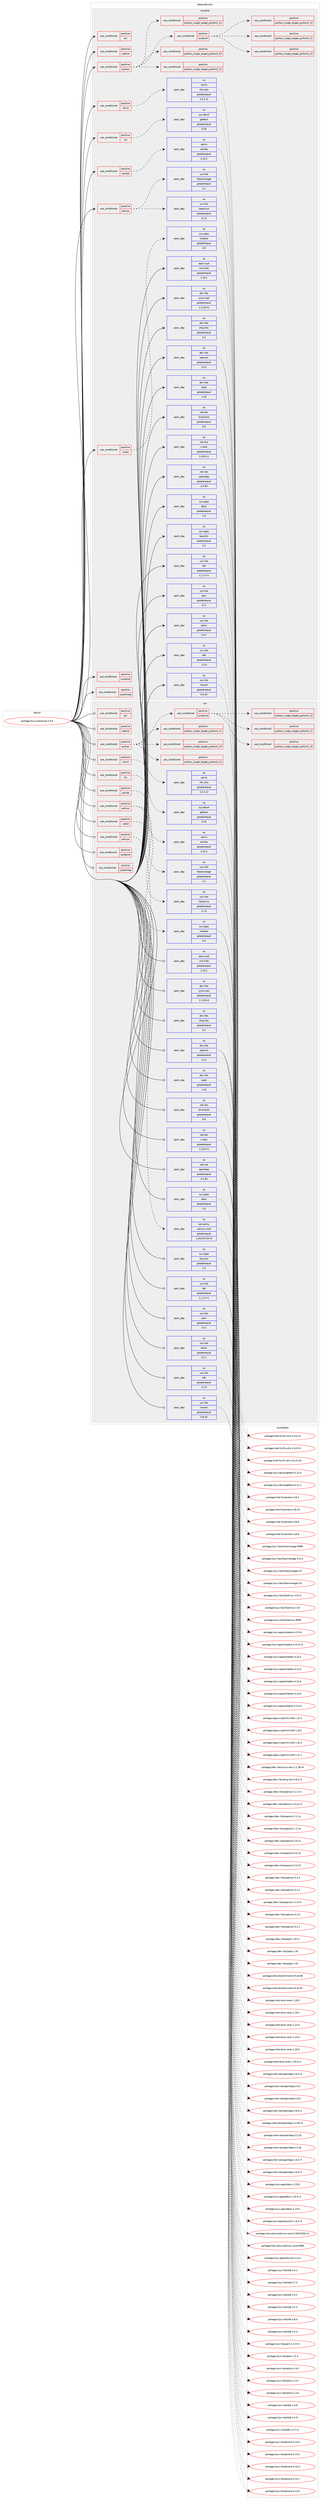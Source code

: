 digraph prolog {

# *************
# Graph options
# *************

newrank=true;
concentrate=true;
compound=true;
graph [rankdir=LR,fontname=Helvetica,fontsize=10,ranksep=1.5];#, ranksep=2.5, nodesep=0.2];
edge  [arrowhead=vee];
node  [fontname=Helvetica,fontsize=10];

# **********
# The ebuild
# **********

subgraph cluster_leftcol {
color=gray;
rank=same;
label=<<i>ebuild</i>>;
id [label="portage://sys-auth/sssd-2.9.4", color=red, width=4, href="../sys-auth/sssd-2.9.4.svg"];
}

# ****************
# The dependencies
# ****************

subgraph cluster_midcol {
color=gray;
label=<<i>dependencies</i>>;
subgraph cluster_compile {
fillcolor="#eeeeee";
style=filled;
label=<<i>compile</i>>;
subgraph cond13875 {
dependency20673 [label=<<TABLE BORDER="0" CELLBORDER="1" CELLSPACING="0" CELLPADDING="4"><TR><TD ROWSPAN="3" CELLPADDING="10">use_conditional</TD></TR><TR><TD>positive</TD></TR><TR><TD>acl</TD></TR></TABLE>>, shape=none, color=red];
# *** BEGIN UNKNOWN DEPENDENCY TYPE (TODO) ***
# dependency20673 -> package_dependency(portage://sys-auth/sssd-2.9.4,install,no,net-fs,cifs-utils,none,[,,],[],[use(enable(acl),none)])
# *** END UNKNOWN DEPENDENCY TYPE (TODO) ***

}
id:e -> dependency20673:w [weight=20,style="solid",arrowhead="vee"];
subgraph cond13876 {
dependency20674 [label=<<TABLE BORDER="0" CELLBORDER="1" CELLSPACING="0" CELLPADDING="4"><TR><TD ROWSPAN="3" CELLPADDING="10">use_conditional</TD></TR><TR><TD>positive</TD></TR><TR><TD>netlink</TD></TR></TABLE>>, shape=none, color=red];
# *** BEGIN UNKNOWN DEPENDENCY TYPE (TODO) ***
# dependency20674 -> package_dependency(portage://sys-auth/sssd-2.9.4,install,no,dev-libs,libnl,none,[,,],[slot(3)],[])
# *** END UNKNOWN DEPENDENCY TYPE (TODO) ***

}
id:e -> dependency20674:w [weight=20,style="solid",arrowhead="vee"];
subgraph cond13877 {
dependency20675 [label=<<TABLE BORDER="0" CELLBORDER="1" CELLSPACING="0" CELLPADDING="4"><TR><TD ROWSPAN="3" CELLPADDING="10">use_conditional</TD></TR><TR><TD>positive</TD></TR><TR><TD>nfsv4</TD></TR></TABLE>>, shape=none, color=red];
subgraph pack6605 {
dependency20676 [label=<<TABLE BORDER="0" CELLBORDER="1" CELLSPACING="0" CELLPADDING="4" WIDTH="220"><TR><TD ROWSPAN="6" CELLPADDING="30">pack_dep</TD></TR><TR><TD WIDTH="110">no</TD></TR><TR><TD>net-fs</TD></TR><TR><TD>nfs-utils</TD></TR><TR><TD>greaterequal</TD></TR><TR><TD>2.3.1-r2</TD></TR></TABLE>>, shape=none, color=blue];
}
dependency20675:e -> dependency20676:w [weight=20,style="dashed",arrowhead="vee"];
}
id:e -> dependency20675:w [weight=20,style="solid",arrowhead="vee"];
subgraph cond13878 {
dependency20677 [label=<<TABLE BORDER="0" CELLBORDER="1" CELLSPACING="0" CELLPADDING="4"><TR><TD ROWSPAN="3" CELLPADDING="10">use_conditional</TD></TR><TR><TD>positive</TD></TR><TR><TD>nls</TD></TR></TABLE>>, shape=none, color=red];
subgraph pack6606 {
dependency20678 [label=<<TABLE BORDER="0" CELLBORDER="1" CELLSPACING="0" CELLPADDING="4" WIDTH="220"><TR><TD ROWSPAN="6" CELLPADDING="30">pack_dep</TD></TR><TR><TD WIDTH="110">no</TD></TR><TR><TD>sys-devel</TD></TR><TR><TD>gettext</TD></TR><TR><TD>greaterequal</TD></TR><TR><TD>0.18</TD></TR></TABLE>>, shape=none, color=blue];
}
dependency20677:e -> dependency20678:w [weight=20,style="dashed",arrowhead="vee"];
}
id:e -> dependency20677:w [weight=20,style="solid",arrowhead="vee"];
subgraph cond13879 {
dependency20679 [label=<<TABLE BORDER="0" CELLBORDER="1" CELLSPACING="0" CELLPADDING="4"><TR><TD ROWSPAN="3" CELLPADDING="10">use_conditional</TD></TR><TR><TD>positive</TD></TR><TR><TD>python</TD></TR></TABLE>>, shape=none, color=red];
subgraph cond13880 {
dependency20680 [label=<<TABLE BORDER="0" CELLBORDER="1" CELLSPACING="0" CELLPADDING="4"><TR><TD ROWSPAN="3" CELLPADDING="10">use_conditional</TD></TR><TR><TD>positive</TD></TR><TR><TD>python_single_target_python3_10</TD></TR></TABLE>>, shape=none, color=red];
# *** BEGIN UNKNOWN DEPENDENCY TYPE (TODO) ***
# dependency20680 -> package_dependency(portage://sys-auth/sssd-2.9.4,install,no,dev-lang,python,none,[,,],[slot(3.10)],[])
# *** END UNKNOWN DEPENDENCY TYPE (TODO) ***

}
dependency20679:e -> dependency20680:w [weight=20,style="dashed",arrowhead="vee"];
subgraph cond13881 {
dependency20681 [label=<<TABLE BORDER="0" CELLBORDER="1" CELLSPACING="0" CELLPADDING="4"><TR><TD ROWSPAN="3" CELLPADDING="10">use_conditional</TD></TR><TR><TD>positive</TD></TR><TR><TD>python_single_target_python3_11</TD></TR></TABLE>>, shape=none, color=red];
# *** BEGIN UNKNOWN DEPENDENCY TYPE (TODO) ***
# dependency20681 -> package_dependency(portage://sys-auth/sssd-2.9.4,install,no,dev-lang,python,none,[,,],[slot(3.11)],[])
# *** END UNKNOWN DEPENDENCY TYPE (TODO) ***

}
dependency20679:e -> dependency20681:w [weight=20,style="dashed",arrowhead="vee"];
subgraph cond13882 {
dependency20682 [label=<<TABLE BORDER="0" CELLBORDER="1" CELLSPACING="0" CELLPADDING="4"><TR><TD ROWSPAN="3" CELLPADDING="10">use_conditional</TD></TR><TR><TD>positive</TD></TR><TR><TD>python_single_target_python3_12</TD></TR></TABLE>>, shape=none, color=red];
# *** BEGIN UNKNOWN DEPENDENCY TYPE (TODO) ***
# dependency20682 -> package_dependency(portage://sys-auth/sssd-2.9.4,install,no,dev-lang,python,none,[,,],[slot(3.12)],[])
# *** END UNKNOWN DEPENDENCY TYPE (TODO) ***

}
dependency20679:e -> dependency20682:w [weight=20,style="dashed",arrowhead="vee"];
subgraph cond13883 {
dependency20683 [label=<<TABLE BORDER="0" CELLBORDER="1" CELLSPACING="0" CELLPADDING="4"><TR><TD ROWSPAN="3" CELLPADDING="10">use_conditional</TD></TR><TR><TD>positive</TD></TR><TR><TD>systemd</TD></TR></TABLE>>, shape=none, color=red];
subgraph cond13884 {
dependency20684 [label=<<TABLE BORDER="0" CELLBORDER="1" CELLSPACING="0" CELLPADDING="4"><TR><TD ROWSPAN="3" CELLPADDING="10">use_conditional</TD></TR><TR><TD>positive</TD></TR><TR><TD>python_single_target_python3_10</TD></TR></TABLE>>, shape=none, color=red];
# *** BEGIN UNKNOWN DEPENDENCY TYPE (TODO) ***
# dependency20684 -> package_dependency(portage://sys-auth/sssd-2.9.4,install,no,dev-python,python-systemd,none,[,,],[],[use(enable(python_targets_python3_10),negative)])
# *** END UNKNOWN DEPENDENCY TYPE (TODO) ***

}
dependency20683:e -> dependency20684:w [weight=20,style="dashed",arrowhead="vee"];
subgraph cond13885 {
dependency20685 [label=<<TABLE BORDER="0" CELLBORDER="1" CELLSPACING="0" CELLPADDING="4"><TR><TD ROWSPAN="3" CELLPADDING="10">use_conditional</TD></TR><TR><TD>positive</TD></TR><TR><TD>python_single_target_python3_11</TD></TR></TABLE>>, shape=none, color=red];
# *** BEGIN UNKNOWN DEPENDENCY TYPE (TODO) ***
# dependency20685 -> package_dependency(portage://sys-auth/sssd-2.9.4,install,no,dev-python,python-systemd,none,[,,],[],[use(enable(python_targets_python3_11),negative)])
# *** END UNKNOWN DEPENDENCY TYPE (TODO) ***

}
dependency20683:e -> dependency20685:w [weight=20,style="dashed",arrowhead="vee"];
subgraph cond13886 {
dependency20686 [label=<<TABLE BORDER="0" CELLBORDER="1" CELLSPACING="0" CELLPADDING="4"><TR><TD ROWSPAN="3" CELLPADDING="10">use_conditional</TD></TR><TR><TD>positive</TD></TR><TR><TD>python_single_target_python3_12</TD></TR></TABLE>>, shape=none, color=red];
# *** BEGIN UNKNOWN DEPENDENCY TYPE (TODO) ***
# dependency20686 -> package_dependency(portage://sys-auth/sssd-2.9.4,install,no,dev-python,python-systemd,none,[,,],[],[use(enable(python_targets_python3_12),negative)])
# *** END UNKNOWN DEPENDENCY TYPE (TODO) ***

}
dependency20683:e -> dependency20686:w [weight=20,style="dashed",arrowhead="vee"];
}
dependency20679:e -> dependency20683:w [weight=20,style="dashed",arrowhead="vee"];
}
id:e -> dependency20679:w [weight=20,style="solid",arrowhead="vee"];
subgraph cond13887 {
dependency20687 [label=<<TABLE BORDER="0" CELLBORDER="1" CELLSPACING="0" CELLPADDING="4"><TR><TD ROWSPAN="3" CELLPADDING="10">use_conditional</TD></TR><TR><TD>positive</TD></TR><TR><TD>samba</TD></TR></TABLE>>, shape=none, color=red];
subgraph pack6607 {
dependency20688 [label=<<TABLE BORDER="0" CELLBORDER="1" CELLSPACING="0" CELLPADDING="4" WIDTH="220"><TR><TD ROWSPAN="6" CELLPADDING="30">pack_dep</TD></TR><TR><TD WIDTH="110">no</TD></TR><TR><TD>net-fs</TD></TR><TR><TD>samba</TD></TR><TR><TD>greaterequal</TD></TR><TR><TD>4.10.2</TD></TR></TABLE>>, shape=none, color=blue];
}
dependency20687:e -> dependency20688:w [weight=20,style="dashed",arrowhead="vee"];
}
id:e -> dependency20687:w [weight=20,style="solid",arrowhead="vee"];
subgraph cond13888 {
dependency20689 [label=<<TABLE BORDER="0" CELLBORDER="1" CELLSPACING="0" CELLPADDING="4"><TR><TD ROWSPAN="3" CELLPADDING="10">use_conditional</TD></TR><TR><TD>positive</TD></TR><TR><TD>selinux</TD></TR></TABLE>>, shape=none, color=red];
subgraph pack6608 {
dependency20690 [label=<<TABLE BORDER="0" CELLBORDER="1" CELLSPACING="0" CELLPADDING="4" WIDTH="220"><TR><TD ROWSPAN="6" CELLPADDING="30">pack_dep</TD></TR><TR><TD WIDTH="110">no</TD></TR><TR><TD>sys-libs</TD></TR><TR><TD>libselinux</TD></TR><TR><TD>greaterequal</TD></TR><TR><TD>2.1.9</TD></TR></TABLE>>, shape=none, color=blue];
}
dependency20689:e -> dependency20690:w [weight=20,style="dashed",arrowhead="vee"];
subgraph pack6609 {
dependency20691 [label=<<TABLE BORDER="0" CELLBORDER="1" CELLSPACING="0" CELLPADDING="4" WIDTH="220"><TR><TD ROWSPAN="6" CELLPADDING="30">pack_dep</TD></TR><TR><TD WIDTH="110">no</TD></TR><TR><TD>sys-libs</TD></TR><TR><TD>libsemanage</TD></TR><TR><TD>greaterequal</TD></TR><TR><TD>2.1</TD></TR></TABLE>>, shape=none, color=blue];
}
dependency20689:e -> dependency20691:w [weight=20,style="dashed",arrowhead="vee"];
}
id:e -> dependency20689:w [weight=20,style="solid",arrowhead="vee"];
subgraph cond13889 {
dependency20692 [label=<<TABLE BORDER="0" CELLBORDER="1" CELLSPACING="0" CELLPADDING="4"><TR><TD ROWSPAN="3" CELLPADDING="10">use_conditional</TD></TR><TR><TD>positive</TD></TR><TR><TD>subid</TD></TR></TABLE>>, shape=none, color=red];
subgraph pack6610 {
dependency20693 [label=<<TABLE BORDER="0" CELLBORDER="1" CELLSPACING="0" CELLPADDING="4" WIDTH="220"><TR><TD ROWSPAN="6" CELLPADDING="30">pack_dep</TD></TR><TR><TD WIDTH="110">no</TD></TR><TR><TD>sys-apps</TD></TR><TR><TD>shadow</TD></TR><TR><TD>greaterequal</TD></TR><TR><TD>4.9</TD></TR></TABLE>>, shape=none, color=blue];
}
dependency20692:e -> dependency20693:w [weight=20,style="dashed",arrowhead="vee"];
}
id:e -> dependency20692:w [weight=20,style="solid",arrowhead="vee"];
subgraph cond13890 {
dependency20694 [label=<<TABLE BORDER="0" CELLBORDER="1" CELLSPACING="0" CELLPADDING="4"><TR><TD ROWSPAN="3" CELLPADDING="10">use_conditional</TD></TR><TR><TD>positive</TD></TR><TR><TD>systemd</TD></TR></TABLE>>, shape=none, color=red];
# *** BEGIN UNKNOWN DEPENDENCY TYPE (TODO) ***
# dependency20694 -> package_dependency(portage://sys-auth/sssd-2.9.4,install,no,sys-apps,systemd,none,[,,],any_same_slot,[])
# *** END UNKNOWN DEPENDENCY TYPE (TODO) ***

# *** BEGIN UNKNOWN DEPENDENCY TYPE (TODO) ***
# dependency20694 -> package_dependency(portage://sys-auth/sssd-2.9.4,install,no,sys-apps,util-linux,none,[,,],[],[])
# *** END UNKNOWN DEPENDENCY TYPE (TODO) ***

}
id:e -> dependency20694:w [weight=20,style="solid",arrowhead="vee"];
subgraph cond13891 {
dependency20695 [label=<<TABLE BORDER="0" CELLBORDER="1" CELLSPACING="0" CELLPADDING="4"><TR><TD ROWSPAN="3" CELLPADDING="10">use_conditional</TD></TR><TR><TD>positive</TD></TR><TR><TD>systemtap</TD></TR></TABLE>>, shape=none, color=red];
# *** BEGIN UNKNOWN DEPENDENCY TYPE (TODO) ***
# dependency20695 -> package_dependency(portage://sys-auth/sssd-2.9.4,install,no,dev-debug,systemtap,none,[,,],[],[])
# *** END UNKNOWN DEPENDENCY TYPE (TODO) ***

}
id:e -> dependency20695:w [weight=20,style="solid",arrowhead="vee"];
subgraph pack6611 {
dependency20696 [label=<<TABLE BORDER="0" CELLBORDER="1" CELLSPACING="0" CELLPADDING="4" WIDTH="220"><TR><TD ROWSPAN="6" CELLPADDING="30">pack_dep</TD></TR><TR><TD WIDTH="110">no</TD></TR><TR><TD>app-crypt</TD></TR><TR><TD>mit-krb5</TD></TR><TR><TD>greaterequal</TD></TR><TR><TD>1.19.1</TD></TR></TABLE>>, shape=none, color=blue];
}
id:e -> dependency20696:w [weight=20,style="solid",arrowhead="vee"];
# *** BEGIN UNKNOWN DEPENDENCY TYPE (TODO) ***
# id -> package_dependency(portage://sys-auth/sssd-2.9.4,install,no,app-crypt,p11-kit,none,[,,],[],[])
# *** END UNKNOWN DEPENDENCY TYPE (TODO) ***

subgraph pack6612 {
dependency20697 [label=<<TABLE BORDER="0" CELLBORDER="1" CELLSPACING="0" CELLPADDING="4" WIDTH="220"><TR><TD ROWSPAN="6" CELLPADDING="30">pack_dep</TD></TR><TR><TD WIDTH="110">no</TD></TR><TR><TD>dev-libs</TD></TR><TR><TD>cyrus-sasl</TD></TR><TR><TD>greaterequal</TD></TR><TR><TD>2.1.25-r3</TD></TR></TABLE>>, shape=none, color=blue];
}
id:e -> dependency20697:w [weight=20,style="solid",arrowhead="vee"];
subgraph pack6613 {
dependency20698 [label=<<TABLE BORDER="0" CELLBORDER="1" CELLSPACING="0" CELLPADDING="4" WIDTH="220"><TR><TD ROWSPAN="6" CELLPADDING="30">pack_dep</TD></TR><TR><TD WIDTH="110">no</TD></TR><TR><TD>dev-libs</TD></TR><TR><TD>ding-libs</TD></TR><TR><TD>greaterequal</TD></TR><TR><TD>0.2</TD></TR></TABLE>>, shape=none, color=blue];
}
id:e -> dependency20698:w [weight=20,style="solid",arrowhead="vee"];
# *** BEGIN UNKNOWN DEPENDENCY TYPE (TODO) ***
# id -> package_dependency(portage://sys-auth/sssd-2.9.4,install,no,dev-libs,jansson,none,[,,],any_same_slot,[])
# *** END UNKNOWN DEPENDENCY TYPE (TODO) ***

# *** BEGIN UNKNOWN DEPENDENCY TYPE (TODO) ***
# id -> package_dependency(portage://sys-auth/sssd-2.9.4,install,no,dev-libs,libpcre2,none,[,,],any_same_slot,[])
# *** END UNKNOWN DEPENDENCY TYPE (TODO) ***

# *** BEGIN UNKNOWN DEPENDENCY TYPE (TODO) ***
# id -> package_dependency(portage://sys-auth/sssd-2.9.4,install,no,dev-libs,libunistring,none,[,,],any_same_slot,[])
# *** END UNKNOWN DEPENDENCY TYPE (TODO) ***

subgraph pack6614 {
dependency20699 [label=<<TABLE BORDER="0" CELLBORDER="1" CELLSPACING="0" CELLPADDING="4" WIDTH="220"><TR><TD ROWSPAN="6" CELLPADDING="30">pack_dep</TD></TR><TR><TD WIDTH="110">no</TD></TR><TR><TD>dev-libs</TD></TR><TR><TD>openssl</TD></TR><TR><TD>greaterequal</TD></TR><TR><TD>1.0.2</TD></TR></TABLE>>, shape=none, color=blue];
}
id:e -> dependency20699:w [weight=20,style="solid",arrowhead="vee"];
subgraph pack6615 {
dependency20700 [label=<<TABLE BORDER="0" CELLBORDER="1" CELLSPACING="0" CELLPADDING="4" WIDTH="220"><TR><TD ROWSPAN="6" CELLPADDING="30">pack_dep</TD></TR><TR><TD WIDTH="110">no</TD></TR><TR><TD>dev-libs</TD></TR><TR><TD>popt</TD></TR><TR><TD>greaterequal</TD></TR><TR><TD>1.16</TD></TR></TABLE>>, shape=none, color=blue];
}
id:e -> dependency20700:w [weight=20,style="solid",arrowhead="vee"];
subgraph pack6616 {
dependency20701 [label=<<TABLE BORDER="0" CELLBORDER="1" CELLSPACING="0" CELLPADDING="4" WIDTH="220"><TR><TD ROWSPAN="6" CELLPADDING="30">pack_dep</TD></TR><TR><TD WIDTH="110">no</TD></TR><TR><TD>net-dns</TD></TR><TR><TD>bind-tools</TD></TR><TR><TD>greaterequal</TD></TR><TR><TD>9.9</TD></TR></TABLE>>, shape=none, color=blue];
}
id:e -> dependency20701:w [weight=20,style="solid",arrowhead="vee"];
subgraph pack6617 {
dependency20702 [label=<<TABLE BORDER="0" CELLBORDER="1" CELLSPACING="0" CELLPADDING="4" WIDTH="220"><TR><TD ROWSPAN="6" CELLPADDING="30">pack_dep</TD></TR><TR><TD WIDTH="110">no</TD></TR><TR><TD>net-dns</TD></TR><TR><TD>c-ares</TD></TR><TR><TD>greaterequal</TD></TR><TR><TD>1.10.0-r1</TD></TR></TABLE>>, shape=none, color=blue];
}
id:e -> dependency20702:w [weight=20,style="solid",arrowhead="vee"];
subgraph pack6618 {
dependency20703 [label=<<TABLE BORDER="0" CELLBORDER="1" CELLSPACING="0" CELLPADDING="4" WIDTH="220"><TR><TD ROWSPAN="6" CELLPADDING="30">pack_dep</TD></TR><TR><TD WIDTH="110">no</TD></TR><TR><TD>net-nds</TD></TR><TR><TD>openldap</TD></TR><TR><TD>greaterequal</TD></TR><TR><TD>2.4.30</TD></TR></TABLE>>, shape=none, color=blue];
}
id:e -> dependency20703:w [weight=20,style="solid",arrowhead="vee"];
subgraph pack6619 {
dependency20704 [label=<<TABLE BORDER="0" CELLBORDER="1" CELLSPACING="0" CELLPADDING="4" WIDTH="220"><TR><TD ROWSPAN="6" CELLPADDING="30">pack_dep</TD></TR><TR><TD WIDTH="110">no</TD></TR><TR><TD>sys-apps</TD></TR><TR><TD>dbus</TD></TR><TR><TD>greaterequal</TD></TR><TR><TD>1.6</TD></TR></TABLE>>, shape=none, color=blue];
}
id:e -> dependency20704:w [weight=20,style="solid",arrowhead="vee"];
subgraph pack6620 {
dependency20705 [label=<<TABLE BORDER="0" CELLBORDER="1" CELLSPACING="0" CELLPADDING="4" WIDTH="220"><TR><TD ROWSPAN="6" CELLPADDING="30">pack_dep</TD></TR><TR><TD WIDTH="110">no</TD></TR><TR><TD>sys-apps</TD></TR><TR><TD>keyutils</TD></TR><TR><TD>greaterequal</TD></TR><TR><TD>1.5</TD></TR></TABLE>>, shape=none, color=blue];
}
id:e -> dependency20705:w [weight=20,style="solid",arrowhead="vee"];
subgraph pack6621 {
dependency20706 [label=<<TABLE BORDER="0" CELLBORDER="1" CELLSPACING="0" CELLPADDING="4" WIDTH="220"><TR><TD ROWSPAN="6" CELLPADDING="30">pack_dep</TD></TR><TR><TD WIDTH="110">no</TD></TR><TR><TD>sys-libs</TD></TR><TR><TD>ldb</TD></TR><TR><TD>greaterequal</TD></TR><TR><TD>1.1.17-r1</TD></TR></TABLE>>, shape=none, color=blue];
}
id:e -> dependency20706:w [weight=20,style="solid",arrowhead="vee"];
subgraph pack6622 {
dependency20707 [label=<<TABLE BORDER="0" CELLBORDER="1" CELLSPACING="0" CELLPADDING="4" WIDTH="220"><TR><TD ROWSPAN="6" CELLPADDING="30">pack_dep</TD></TR><TR><TD WIDTH="110">no</TD></TR><TR><TD>sys-libs</TD></TR><TR><TD>pam</TD></TR><TR><TD>greaterequal</TD></TR><TR><TD>0-r1</TD></TR></TABLE>>, shape=none, color=blue];
}
id:e -> dependency20707:w [weight=20,style="solid",arrowhead="vee"];
subgraph pack6623 {
dependency20708 [label=<<TABLE BORDER="0" CELLBORDER="1" CELLSPACING="0" CELLPADDING="4" WIDTH="220"><TR><TD ROWSPAN="6" CELLPADDING="30">pack_dep</TD></TR><TR><TD WIDTH="110">no</TD></TR><TR><TD>sys-libs</TD></TR><TR><TD>talloc</TD></TR><TR><TD>greaterequal</TD></TR><TR><TD>2.0.7</TD></TR></TABLE>>, shape=none, color=blue];
}
id:e -> dependency20708:w [weight=20,style="solid",arrowhead="vee"];
subgraph pack6624 {
dependency20709 [label=<<TABLE BORDER="0" CELLBORDER="1" CELLSPACING="0" CELLPADDING="4" WIDTH="220"><TR><TD ROWSPAN="6" CELLPADDING="30">pack_dep</TD></TR><TR><TD WIDTH="110">no</TD></TR><TR><TD>sys-libs</TD></TR><TR><TD>tdb</TD></TR><TR><TD>greaterequal</TD></TR><TR><TD>1.2.9</TD></TR></TABLE>>, shape=none, color=blue];
}
id:e -> dependency20709:w [weight=20,style="solid",arrowhead="vee"];
subgraph pack6625 {
dependency20710 [label=<<TABLE BORDER="0" CELLBORDER="1" CELLSPACING="0" CELLPADDING="4" WIDTH="220"><TR><TD ROWSPAN="6" CELLPADDING="30">pack_dep</TD></TR><TR><TD WIDTH="110">no</TD></TR><TR><TD>sys-libs</TD></TR><TR><TD>tevent</TD></TR><TR><TD>greaterequal</TD></TR><TR><TD>0.9.16</TD></TR></TABLE>>, shape=none, color=blue];
}
id:e -> dependency20710:w [weight=20,style="solid",arrowhead="vee"];
# *** BEGIN UNKNOWN DEPENDENCY TYPE (TODO) ***
# id -> package_dependency(portage://sys-auth/sssd-2.9.4,install,no,virtual,libintl,none,[,,],[],[])
# *** END UNKNOWN DEPENDENCY TYPE (TODO) ***

}
subgraph cluster_compileandrun {
fillcolor="#eeeeee";
style=filled;
label=<<i>compile and run</i>>;
}
subgraph cluster_run {
fillcolor="#eeeeee";
style=filled;
label=<<i>run</i>>;
subgraph cond13892 {
dependency20711 [label=<<TABLE BORDER="0" CELLBORDER="1" CELLSPACING="0" CELLPADDING="4"><TR><TD ROWSPAN="3" CELLPADDING="10">use_conditional</TD></TR><TR><TD>positive</TD></TR><TR><TD>acl</TD></TR></TABLE>>, shape=none, color=red];
# *** BEGIN UNKNOWN DEPENDENCY TYPE (TODO) ***
# dependency20711 -> package_dependency(portage://sys-auth/sssd-2.9.4,run,no,net-fs,cifs-utils,none,[,,],[],[use(enable(acl),none)])
# *** END UNKNOWN DEPENDENCY TYPE (TODO) ***

}
id:e -> dependency20711:w [weight=20,style="solid",arrowhead="odot"];
subgraph cond13893 {
dependency20712 [label=<<TABLE BORDER="0" CELLBORDER="1" CELLSPACING="0" CELLPADDING="4"><TR><TD ROWSPAN="3" CELLPADDING="10">use_conditional</TD></TR><TR><TD>positive</TD></TR><TR><TD>netlink</TD></TR></TABLE>>, shape=none, color=red];
# *** BEGIN UNKNOWN DEPENDENCY TYPE (TODO) ***
# dependency20712 -> package_dependency(portage://sys-auth/sssd-2.9.4,run,no,dev-libs,libnl,none,[,,],[slot(3)],[])
# *** END UNKNOWN DEPENDENCY TYPE (TODO) ***

}
id:e -> dependency20712:w [weight=20,style="solid",arrowhead="odot"];
subgraph cond13894 {
dependency20713 [label=<<TABLE BORDER="0" CELLBORDER="1" CELLSPACING="0" CELLPADDING="4"><TR><TD ROWSPAN="3" CELLPADDING="10">use_conditional</TD></TR><TR><TD>positive</TD></TR><TR><TD>nfsv4</TD></TR></TABLE>>, shape=none, color=red];
subgraph pack6626 {
dependency20714 [label=<<TABLE BORDER="0" CELLBORDER="1" CELLSPACING="0" CELLPADDING="4" WIDTH="220"><TR><TD ROWSPAN="6" CELLPADDING="30">pack_dep</TD></TR><TR><TD WIDTH="110">no</TD></TR><TR><TD>net-fs</TD></TR><TR><TD>nfs-utils</TD></TR><TR><TD>greaterequal</TD></TR><TR><TD>2.3.1-r2</TD></TR></TABLE>>, shape=none, color=blue];
}
dependency20713:e -> dependency20714:w [weight=20,style="dashed",arrowhead="vee"];
}
id:e -> dependency20713:w [weight=20,style="solid",arrowhead="odot"];
subgraph cond13895 {
dependency20715 [label=<<TABLE BORDER="0" CELLBORDER="1" CELLSPACING="0" CELLPADDING="4"><TR><TD ROWSPAN="3" CELLPADDING="10">use_conditional</TD></TR><TR><TD>positive</TD></TR><TR><TD>nls</TD></TR></TABLE>>, shape=none, color=red];
subgraph pack6627 {
dependency20716 [label=<<TABLE BORDER="0" CELLBORDER="1" CELLSPACING="0" CELLPADDING="4" WIDTH="220"><TR><TD ROWSPAN="6" CELLPADDING="30">pack_dep</TD></TR><TR><TD WIDTH="110">no</TD></TR><TR><TD>sys-devel</TD></TR><TR><TD>gettext</TD></TR><TR><TD>greaterequal</TD></TR><TR><TD>0.18</TD></TR></TABLE>>, shape=none, color=blue];
}
dependency20715:e -> dependency20716:w [weight=20,style="dashed",arrowhead="vee"];
}
id:e -> dependency20715:w [weight=20,style="solid",arrowhead="odot"];
subgraph cond13896 {
dependency20717 [label=<<TABLE BORDER="0" CELLBORDER="1" CELLSPACING="0" CELLPADDING="4"><TR><TD ROWSPAN="3" CELLPADDING="10">use_conditional</TD></TR><TR><TD>positive</TD></TR><TR><TD>python</TD></TR></TABLE>>, shape=none, color=red];
subgraph cond13897 {
dependency20718 [label=<<TABLE BORDER="0" CELLBORDER="1" CELLSPACING="0" CELLPADDING="4"><TR><TD ROWSPAN="3" CELLPADDING="10">use_conditional</TD></TR><TR><TD>positive</TD></TR><TR><TD>python_single_target_python3_10</TD></TR></TABLE>>, shape=none, color=red];
# *** BEGIN UNKNOWN DEPENDENCY TYPE (TODO) ***
# dependency20718 -> package_dependency(portage://sys-auth/sssd-2.9.4,run,no,dev-lang,python,none,[,,],[slot(3.10)],[])
# *** END UNKNOWN DEPENDENCY TYPE (TODO) ***

}
dependency20717:e -> dependency20718:w [weight=20,style="dashed",arrowhead="vee"];
subgraph cond13898 {
dependency20719 [label=<<TABLE BORDER="0" CELLBORDER="1" CELLSPACING="0" CELLPADDING="4"><TR><TD ROWSPAN="3" CELLPADDING="10">use_conditional</TD></TR><TR><TD>positive</TD></TR><TR><TD>python_single_target_python3_11</TD></TR></TABLE>>, shape=none, color=red];
# *** BEGIN UNKNOWN DEPENDENCY TYPE (TODO) ***
# dependency20719 -> package_dependency(portage://sys-auth/sssd-2.9.4,run,no,dev-lang,python,none,[,,],[slot(3.11)],[])
# *** END UNKNOWN DEPENDENCY TYPE (TODO) ***

}
dependency20717:e -> dependency20719:w [weight=20,style="dashed",arrowhead="vee"];
subgraph cond13899 {
dependency20720 [label=<<TABLE BORDER="0" CELLBORDER="1" CELLSPACING="0" CELLPADDING="4"><TR><TD ROWSPAN="3" CELLPADDING="10">use_conditional</TD></TR><TR><TD>positive</TD></TR><TR><TD>python_single_target_python3_12</TD></TR></TABLE>>, shape=none, color=red];
# *** BEGIN UNKNOWN DEPENDENCY TYPE (TODO) ***
# dependency20720 -> package_dependency(portage://sys-auth/sssd-2.9.4,run,no,dev-lang,python,none,[,,],[slot(3.12)],[])
# *** END UNKNOWN DEPENDENCY TYPE (TODO) ***

}
dependency20717:e -> dependency20720:w [weight=20,style="dashed",arrowhead="vee"];
subgraph cond13900 {
dependency20721 [label=<<TABLE BORDER="0" CELLBORDER="1" CELLSPACING="0" CELLPADDING="4"><TR><TD ROWSPAN="3" CELLPADDING="10">use_conditional</TD></TR><TR><TD>positive</TD></TR><TR><TD>systemd</TD></TR></TABLE>>, shape=none, color=red];
subgraph cond13901 {
dependency20722 [label=<<TABLE BORDER="0" CELLBORDER="1" CELLSPACING="0" CELLPADDING="4"><TR><TD ROWSPAN="3" CELLPADDING="10">use_conditional</TD></TR><TR><TD>positive</TD></TR><TR><TD>python_single_target_python3_10</TD></TR></TABLE>>, shape=none, color=red];
# *** BEGIN UNKNOWN DEPENDENCY TYPE (TODO) ***
# dependency20722 -> package_dependency(portage://sys-auth/sssd-2.9.4,run,no,dev-python,python-systemd,none,[,,],[],[use(enable(python_targets_python3_10),negative)])
# *** END UNKNOWN DEPENDENCY TYPE (TODO) ***

}
dependency20721:e -> dependency20722:w [weight=20,style="dashed",arrowhead="vee"];
subgraph cond13902 {
dependency20723 [label=<<TABLE BORDER="0" CELLBORDER="1" CELLSPACING="0" CELLPADDING="4"><TR><TD ROWSPAN="3" CELLPADDING="10">use_conditional</TD></TR><TR><TD>positive</TD></TR><TR><TD>python_single_target_python3_11</TD></TR></TABLE>>, shape=none, color=red];
# *** BEGIN UNKNOWN DEPENDENCY TYPE (TODO) ***
# dependency20723 -> package_dependency(portage://sys-auth/sssd-2.9.4,run,no,dev-python,python-systemd,none,[,,],[],[use(enable(python_targets_python3_11),negative)])
# *** END UNKNOWN DEPENDENCY TYPE (TODO) ***

}
dependency20721:e -> dependency20723:w [weight=20,style="dashed",arrowhead="vee"];
subgraph cond13903 {
dependency20724 [label=<<TABLE BORDER="0" CELLBORDER="1" CELLSPACING="0" CELLPADDING="4"><TR><TD ROWSPAN="3" CELLPADDING="10">use_conditional</TD></TR><TR><TD>positive</TD></TR><TR><TD>python_single_target_python3_12</TD></TR></TABLE>>, shape=none, color=red];
# *** BEGIN UNKNOWN DEPENDENCY TYPE (TODO) ***
# dependency20724 -> package_dependency(portage://sys-auth/sssd-2.9.4,run,no,dev-python,python-systemd,none,[,,],[],[use(enable(python_targets_python3_12),negative)])
# *** END UNKNOWN DEPENDENCY TYPE (TODO) ***

}
dependency20721:e -> dependency20724:w [weight=20,style="dashed",arrowhead="vee"];
}
dependency20717:e -> dependency20721:w [weight=20,style="dashed",arrowhead="vee"];
}
id:e -> dependency20717:w [weight=20,style="solid",arrowhead="odot"];
subgraph cond13904 {
dependency20725 [label=<<TABLE BORDER="0" CELLBORDER="1" CELLSPACING="0" CELLPADDING="4"><TR><TD ROWSPAN="3" CELLPADDING="10">use_conditional</TD></TR><TR><TD>positive</TD></TR><TR><TD>samba</TD></TR></TABLE>>, shape=none, color=red];
subgraph pack6628 {
dependency20726 [label=<<TABLE BORDER="0" CELLBORDER="1" CELLSPACING="0" CELLPADDING="4" WIDTH="220"><TR><TD ROWSPAN="6" CELLPADDING="30">pack_dep</TD></TR><TR><TD WIDTH="110">no</TD></TR><TR><TD>net-fs</TD></TR><TR><TD>samba</TD></TR><TR><TD>greaterequal</TD></TR><TR><TD>4.10.2</TD></TR></TABLE>>, shape=none, color=blue];
}
dependency20725:e -> dependency20726:w [weight=20,style="dashed",arrowhead="vee"];
}
id:e -> dependency20725:w [weight=20,style="solid",arrowhead="odot"];
subgraph cond13905 {
dependency20727 [label=<<TABLE BORDER="0" CELLBORDER="1" CELLSPACING="0" CELLPADDING="4"><TR><TD ROWSPAN="3" CELLPADDING="10">use_conditional</TD></TR><TR><TD>positive</TD></TR><TR><TD>selinux</TD></TR></TABLE>>, shape=none, color=red];
subgraph pack6629 {
dependency20728 [label=<<TABLE BORDER="0" CELLBORDER="1" CELLSPACING="0" CELLPADDING="4" WIDTH="220"><TR><TD ROWSPAN="6" CELLPADDING="30">pack_dep</TD></TR><TR><TD WIDTH="110">no</TD></TR><TR><TD>sec-policy</TD></TR><TR><TD>selinux-sssd</TD></TR><TR><TD>greaterequal</TD></TR><TR><TD>2.20120725-r9</TD></TR></TABLE>>, shape=none, color=blue];
}
dependency20727:e -> dependency20728:w [weight=20,style="dashed",arrowhead="vee"];
}
id:e -> dependency20727:w [weight=20,style="solid",arrowhead="odot"];
subgraph cond13906 {
dependency20729 [label=<<TABLE BORDER="0" CELLBORDER="1" CELLSPACING="0" CELLPADDING="4"><TR><TD ROWSPAN="3" CELLPADDING="10">use_conditional</TD></TR><TR><TD>positive</TD></TR><TR><TD>selinux</TD></TR></TABLE>>, shape=none, color=red];
subgraph pack6630 {
dependency20730 [label=<<TABLE BORDER="0" CELLBORDER="1" CELLSPACING="0" CELLPADDING="4" WIDTH="220"><TR><TD ROWSPAN="6" CELLPADDING="30">pack_dep</TD></TR><TR><TD WIDTH="110">no</TD></TR><TR><TD>sys-libs</TD></TR><TR><TD>libselinux</TD></TR><TR><TD>greaterequal</TD></TR><TR><TD>2.1.9</TD></TR></TABLE>>, shape=none, color=blue];
}
dependency20729:e -> dependency20730:w [weight=20,style="dashed",arrowhead="vee"];
subgraph pack6631 {
dependency20731 [label=<<TABLE BORDER="0" CELLBORDER="1" CELLSPACING="0" CELLPADDING="4" WIDTH="220"><TR><TD ROWSPAN="6" CELLPADDING="30">pack_dep</TD></TR><TR><TD WIDTH="110">no</TD></TR><TR><TD>sys-libs</TD></TR><TR><TD>libsemanage</TD></TR><TR><TD>greaterequal</TD></TR><TR><TD>2.1</TD></TR></TABLE>>, shape=none, color=blue];
}
dependency20729:e -> dependency20731:w [weight=20,style="dashed",arrowhead="vee"];
}
id:e -> dependency20729:w [weight=20,style="solid",arrowhead="odot"];
subgraph cond13907 {
dependency20732 [label=<<TABLE BORDER="0" CELLBORDER="1" CELLSPACING="0" CELLPADDING="4"><TR><TD ROWSPAN="3" CELLPADDING="10">use_conditional</TD></TR><TR><TD>positive</TD></TR><TR><TD>subid</TD></TR></TABLE>>, shape=none, color=red];
subgraph pack6632 {
dependency20733 [label=<<TABLE BORDER="0" CELLBORDER="1" CELLSPACING="0" CELLPADDING="4" WIDTH="220"><TR><TD ROWSPAN="6" CELLPADDING="30">pack_dep</TD></TR><TR><TD WIDTH="110">no</TD></TR><TR><TD>sys-apps</TD></TR><TR><TD>shadow</TD></TR><TR><TD>greaterequal</TD></TR><TR><TD>4.9</TD></TR></TABLE>>, shape=none, color=blue];
}
dependency20732:e -> dependency20733:w [weight=20,style="dashed",arrowhead="vee"];
}
id:e -> dependency20732:w [weight=20,style="solid",arrowhead="odot"];
subgraph cond13908 {
dependency20734 [label=<<TABLE BORDER="0" CELLBORDER="1" CELLSPACING="0" CELLPADDING="4"><TR><TD ROWSPAN="3" CELLPADDING="10">use_conditional</TD></TR><TR><TD>positive</TD></TR><TR><TD>systemd</TD></TR></TABLE>>, shape=none, color=red];
# *** BEGIN UNKNOWN DEPENDENCY TYPE (TODO) ***
# dependency20734 -> package_dependency(portage://sys-auth/sssd-2.9.4,run,no,sys-apps,systemd,none,[,,],any_same_slot,[])
# *** END UNKNOWN DEPENDENCY TYPE (TODO) ***

# *** BEGIN UNKNOWN DEPENDENCY TYPE (TODO) ***
# dependency20734 -> package_dependency(portage://sys-auth/sssd-2.9.4,run,no,sys-apps,util-linux,none,[,,],[],[])
# *** END UNKNOWN DEPENDENCY TYPE (TODO) ***

}
id:e -> dependency20734:w [weight=20,style="solid",arrowhead="odot"];
subgraph cond13909 {
dependency20735 [label=<<TABLE BORDER="0" CELLBORDER="1" CELLSPACING="0" CELLPADDING="4"><TR><TD ROWSPAN="3" CELLPADDING="10">use_conditional</TD></TR><TR><TD>positive</TD></TR><TR><TD>systemtap</TD></TR></TABLE>>, shape=none, color=red];
# *** BEGIN UNKNOWN DEPENDENCY TYPE (TODO) ***
# dependency20735 -> package_dependency(portage://sys-auth/sssd-2.9.4,run,no,dev-debug,systemtap,none,[,,],[],[])
# *** END UNKNOWN DEPENDENCY TYPE (TODO) ***

}
id:e -> dependency20735:w [weight=20,style="solid",arrowhead="odot"];
subgraph pack6633 {
dependency20736 [label=<<TABLE BORDER="0" CELLBORDER="1" CELLSPACING="0" CELLPADDING="4" WIDTH="220"><TR><TD ROWSPAN="6" CELLPADDING="30">pack_dep</TD></TR><TR><TD WIDTH="110">no</TD></TR><TR><TD>app-crypt</TD></TR><TR><TD>mit-krb5</TD></TR><TR><TD>greaterequal</TD></TR><TR><TD>1.19.1</TD></TR></TABLE>>, shape=none, color=blue];
}
id:e -> dependency20736:w [weight=20,style="solid",arrowhead="odot"];
# *** BEGIN UNKNOWN DEPENDENCY TYPE (TODO) ***
# id -> package_dependency(portage://sys-auth/sssd-2.9.4,run,no,app-crypt,p11-kit,none,[,,],[],[])
# *** END UNKNOWN DEPENDENCY TYPE (TODO) ***

subgraph pack6634 {
dependency20737 [label=<<TABLE BORDER="0" CELLBORDER="1" CELLSPACING="0" CELLPADDING="4" WIDTH="220"><TR><TD ROWSPAN="6" CELLPADDING="30">pack_dep</TD></TR><TR><TD WIDTH="110">no</TD></TR><TR><TD>dev-libs</TD></TR><TR><TD>cyrus-sasl</TD></TR><TR><TD>greaterequal</TD></TR><TR><TD>2.1.25-r3</TD></TR></TABLE>>, shape=none, color=blue];
}
id:e -> dependency20737:w [weight=20,style="solid",arrowhead="odot"];
subgraph pack6635 {
dependency20738 [label=<<TABLE BORDER="0" CELLBORDER="1" CELLSPACING="0" CELLPADDING="4" WIDTH="220"><TR><TD ROWSPAN="6" CELLPADDING="30">pack_dep</TD></TR><TR><TD WIDTH="110">no</TD></TR><TR><TD>dev-libs</TD></TR><TR><TD>ding-libs</TD></TR><TR><TD>greaterequal</TD></TR><TR><TD>0.2</TD></TR></TABLE>>, shape=none, color=blue];
}
id:e -> dependency20738:w [weight=20,style="solid",arrowhead="odot"];
# *** BEGIN UNKNOWN DEPENDENCY TYPE (TODO) ***
# id -> package_dependency(portage://sys-auth/sssd-2.9.4,run,no,dev-libs,jansson,none,[,,],any_same_slot,[])
# *** END UNKNOWN DEPENDENCY TYPE (TODO) ***

# *** BEGIN UNKNOWN DEPENDENCY TYPE (TODO) ***
# id -> package_dependency(portage://sys-auth/sssd-2.9.4,run,no,dev-libs,libpcre2,none,[,,],any_same_slot,[])
# *** END UNKNOWN DEPENDENCY TYPE (TODO) ***

# *** BEGIN UNKNOWN DEPENDENCY TYPE (TODO) ***
# id -> package_dependency(portage://sys-auth/sssd-2.9.4,run,no,dev-libs,libunistring,none,[,,],any_same_slot,[])
# *** END UNKNOWN DEPENDENCY TYPE (TODO) ***

subgraph pack6636 {
dependency20739 [label=<<TABLE BORDER="0" CELLBORDER="1" CELLSPACING="0" CELLPADDING="4" WIDTH="220"><TR><TD ROWSPAN="6" CELLPADDING="30">pack_dep</TD></TR><TR><TD WIDTH="110">no</TD></TR><TR><TD>dev-libs</TD></TR><TR><TD>openssl</TD></TR><TR><TD>greaterequal</TD></TR><TR><TD>1.0.2</TD></TR></TABLE>>, shape=none, color=blue];
}
id:e -> dependency20739:w [weight=20,style="solid",arrowhead="odot"];
subgraph pack6637 {
dependency20740 [label=<<TABLE BORDER="0" CELLBORDER="1" CELLSPACING="0" CELLPADDING="4" WIDTH="220"><TR><TD ROWSPAN="6" CELLPADDING="30">pack_dep</TD></TR><TR><TD WIDTH="110">no</TD></TR><TR><TD>dev-libs</TD></TR><TR><TD>popt</TD></TR><TR><TD>greaterequal</TD></TR><TR><TD>1.16</TD></TR></TABLE>>, shape=none, color=blue];
}
id:e -> dependency20740:w [weight=20,style="solid",arrowhead="odot"];
subgraph pack6638 {
dependency20741 [label=<<TABLE BORDER="0" CELLBORDER="1" CELLSPACING="0" CELLPADDING="4" WIDTH="220"><TR><TD ROWSPAN="6" CELLPADDING="30">pack_dep</TD></TR><TR><TD WIDTH="110">no</TD></TR><TR><TD>net-dns</TD></TR><TR><TD>bind-tools</TD></TR><TR><TD>greaterequal</TD></TR><TR><TD>9.9</TD></TR></TABLE>>, shape=none, color=blue];
}
id:e -> dependency20741:w [weight=20,style="solid",arrowhead="odot"];
subgraph pack6639 {
dependency20742 [label=<<TABLE BORDER="0" CELLBORDER="1" CELLSPACING="0" CELLPADDING="4" WIDTH="220"><TR><TD ROWSPAN="6" CELLPADDING="30">pack_dep</TD></TR><TR><TD WIDTH="110">no</TD></TR><TR><TD>net-dns</TD></TR><TR><TD>c-ares</TD></TR><TR><TD>greaterequal</TD></TR><TR><TD>1.10.0-r1</TD></TR></TABLE>>, shape=none, color=blue];
}
id:e -> dependency20742:w [weight=20,style="solid",arrowhead="odot"];
subgraph pack6640 {
dependency20743 [label=<<TABLE BORDER="0" CELLBORDER="1" CELLSPACING="0" CELLPADDING="4" WIDTH="220"><TR><TD ROWSPAN="6" CELLPADDING="30">pack_dep</TD></TR><TR><TD WIDTH="110">no</TD></TR><TR><TD>net-nds</TD></TR><TR><TD>openldap</TD></TR><TR><TD>greaterequal</TD></TR><TR><TD>2.4.30</TD></TR></TABLE>>, shape=none, color=blue];
}
id:e -> dependency20743:w [weight=20,style="solid",arrowhead="odot"];
subgraph pack6641 {
dependency20744 [label=<<TABLE BORDER="0" CELLBORDER="1" CELLSPACING="0" CELLPADDING="4" WIDTH="220"><TR><TD ROWSPAN="6" CELLPADDING="30">pack_dep</TD></TR><TR><TD WIDTH="110">no</TD></TR><TR><TD>sys-apps</TD></TR><TR><TD>dbus</TD></TR><TR><TD>greaterequal</TD></TR><TR><TD>1.6</TD></TR></TABLE>>, shape=none, color=blue];
}
id:e -> dependency20744:w [weight=20,style="solid",arrowhead="odot"];
subgraph pack6642 {
dependency20745 [label=<<TABLE BORDER="0" CELLBORDER="1" CELLSPACING="0" CELLPADDING="4" WIDTH="220"><TR><TD ROWSPAN="6" CELLPADDING="30">pack_dep</TD></TR><TR><TD WIDTH="110">no</TD></TR><TR><TD>sys-apps</TD></TR><TR><TD>keyutils</TD></TR><TR><TD>greaterequal</TD></TR><TR><TD>1.5</TD></TR></TABLE>>, shape=none, color=blue];
}
id:e -> dependency20745:w [weight=20,style="solid",arrowhead="odot"];
subgraph pack6643 {
dependency20746 [label=<<TABLE BORDER="0" CELLBORDER="1" CELLSPACING="0" CELLPADDING="4" WIDTH="220"><TR><TD ROWSPAN="6" CELLPADDING="30">pack_dep</TD></TR><TR><TD WIDTH="110">no</TD></TR><TR><TD>sys-libs</TD></TR><TR><TD>ldb</TD></TR><TR><TD>greaterequal</TD></TR><TR><TD>1.1.17-r1</TD></TR></TABLE>>, shape=none, color=blue];
}
id:e -> dependency20746:w [weight=20,style="solid",arrowhead="odot"];
subgraph pack6644 {
dependency20747 [label=<<TABLE BORDER="0" CELLBORDER="1" CELLSPACING="0" CELLPADDING="4" WIDTH="220"><TR><TD ROWSPAN="6" CELLPADDING="30">pack_dep</TD></TR><TR><TD WIDTH="110">no</TD></TR><TR><TD>sys-libs</TD></TR><TR><TD>pam</TD></TR><TR><TD>greaterequal</TD></TR><TR><TD>0-r1</TD></TR></TABLE>>, shape=none, color=blue];
}
id:e -> dependency20747:w [weight=20,style="solid",arrowhead="odot"];
subgraph pack6645 {
dependency20748 [label=<<TABLE BORDER="0" CELLBORDER="1" CELLSPACING="0" CELLPADDING="4" WIDTH="220"><TR><TD ROWSPAN="6" CELLPADDING="30">pack_dep</TD></TR><TR><TD WIDTH="110">no</TD></TR><TR><TD>sys-libs</TD></TR><TR><TD>talloc</TD></TR><TR><TD>greaterequal</TD></TR><TR><TD>2.0.7</TD></TR></TABLE>>, shape=none, color=blue];
}
id:e -> dependency20748:w [weight=20,style="solid",arrowhead="odot"];
subgraph pack6646 {
dependency20749 [label=<<TABLE BORDER="0" CELLBORDER="1" CELLSPACING="0" CELLPADDING="4" WIDTH="220"><TR><TD ROWSPAN="6" CELLPADDING="30">pack_dep</TD></TR><TR><TD WIDTH="110">no</TD></TR><TR><TD>sys-libs</TD></TR><TR><TD>tdb</TD></TR><TR><TD>greaterequal</TD></TR><TR><TD>1.2.9</TD></TR></TABLE>>, shape=none, color=blue];
}
id:e -> dependency20749:w [weight=20,style="solid",arrowhead="odot"];
subgraph pack6647 {
dependency20750 [label=<<TABLE BORDER="0" CELLBORDER="1" CELLSPACING="0" CELLPADDING="4" WIDTH="220"><TR><TD ROWSPAN="6" CELLPADDING="30">pack_dep</TD></TR><TR><TD WIDTH="110">no</TD></TR><TR><TD>sys-libs</TD></TR><TR><TD>tevent</TD></TR><TR><TD>greaterequal</TD></TR><TR><TD>0.9.16</TD></TR></TABLE>>, shape=none, color=blue];
}
id:e -> dependency20750:w [weight=20,style="solid",arrowhead="odot"];
# *** BEGIN UNKNOWN DEPENDENCY TYPE (TODO) ***
# id -> package_dependency(portage://sys-auth/sssd-2.9.4,run,no,virtual,libintl,none,[,,],[],[])
# *** END UNKNOWN DEPENDENCY TYPE (TODO) ***

}
}

# **************
# The candidates
# **************

subgraph cluster_choices {
rank=same;
color=gray;
label=<<i>candidates</i>>;

subgraph choice6605 {
color=black;
nodesep=1;
choice1101011164510211547110102115451171161051081154550465446514511451 [label="portage://net-fs/nfs-utils-2.6.3-r3", color=red, width=4,href="../net-fs/nfs-utils-2.6.3-r3.svg"];
choice110101116451021154711010211545117116105108115455046544652451144948 [label="portage://net-fs/nfs-utils-2.6.4-r10", color=red, width=4,href="../net-fs/nfs-utils-2.6.4-r10.svg"];
choice1101011164510211547110102115451171161051081154550465446524511452 [label="portage://net-fs/nfs-utils-2.6.4-r4", color=red, width=4,href="../net-fs/nfs-utils-2.6.4-r4.svg"];
dependency20676:e -> choice1101011164510211547110102115451171161051081154550465446514511451:w [style=dotted,weight="100"];
dependency20676:e -> choice110101116451021154711010211545117116105108115455046544652451144948:w [style=dotted,weight="100"];
dependency20676:e -> choice1101011164510211547110102115451171161051081154550465446524511452:w [style=dotted,weight="100"];
}
subgraph choice6606 {
color=black;
nodesep=1;
choice115121115451001011181011084710310111611610112011645484650494649 [label="portage://sys-devel/gettext-0.21.1", color=red, width=4,href="../sys-devel/gettext-0.21.1.svg"];
choice115121115451001011181011084710310111611610112011645484650504652 [label="portage://sys-devel/gettext-0.22.4", color=red, width=4,href="../sys-devel/gettext-0.22.4.svg"];
dependency20678:e -> choice115121115451001011181011084710310111611610112011645484650494649:w [style=dotted,weight="100"];
dependency20678:e -> choice115121115451001011181011084710310111611610112011645484650504652:w [style=dotted,weight="100"];
}
subgraph choice6607 {
color=black;
nodesep=1;
choice11010111645102115471159710998974552464956464948 [label="portage://net-fs/samba-4.18.10", color=red, width=4,href="../net-fs/samba-4.18.10.svg"];
choice110101116451021154711597109989745524649564656 [label="portage://net-fs/samba-4.18.8", color=red, width=4,href="../net-fs/samba-4.18.8.svg"];
choice110101116451021154711597109989745524649564657 [label="portage://net-fs/samba-4.18.9", color=red, width=4,href="../net-fs/samba-4.18.9.svg"];
choice110101116451021154711597109989745524649574652 [label="portage://net-fs/samba-4.19.4", color=red, width=4,href="../net-fs/samba-4.19.4.svg"];
dependency20688:e -> choice11010111645102115471159710998974552464956464948:w [style=dotted,weight="100"];
dependency20688:e -> choice110101116451021154711597109989745524649564656:w [style=dotted,weight="100"];
dependency20688:e -> choice110101116451021154711597109989745524649564657:w [style=dotted,weight="100"];
dependency20688:e -> choice110101116451021154711597109989745524649574652:w [style=dotted,weight="100"];
}
subgraph choice6608 {
color=black;
nodesep=1;
choice11512111545108105981154710810598115101108105110117120455146534511449 [label="portage://sys-libs/libselinux-3.5-r1", color=red, width=4,href="../sys-libs/libselinux-3.5-r1.svg"];
choice1151211154510810598115471081059811510110810511011712045514654 [label="portage://sys-libs/libselinux-3.6", color=red, width=4,href="../sys-libs/libselinux-3.6.svg"];
choice115121115451081059811547108105981151011081051101171204557575757 [label="portage://sys-libs/libselinux-9999", color=red, width=4,href="../sys-libs/libselinux-9999.svg"];
dependency20690:e -> choice11512111545108105981154710810598115101108105110117120455146534511449:w [style=dotted,weight="100"];
dependency20690:e -> choice1151211154510810598115471081059811510110810511011712045514654:w [style=dotted,weight="100"];
dependency20690:e -> choice115121115451081059811547108105981151011081051101171204557575757:w [style=dotted,weight="100"];
}
subgraph choice6609 {
color=black;
nodesep=1;
choice115121115451081059811547108105981151011099711097103101455146524511449 [label="portage://sys-libs/libsemanage-3.4-r1", color=red, width=4,href="../sys-libs/libsemanage-3.4-r1.svg"];
choice11512111545108105981154710810598115101109971109710310145514653 [label="portage://sys-libs/libsemanage-3.5", color=red, width=4,href="../sys-libs/libsemanage-3.5.svg"];
choice11512111545108105981154710810598115101109971109710310145514654 [label="portage://sys-libs/libsemanage-3.6", color=red, width=4,href="../sys-libs/libsemanage-3.6.svg"];
choice1151211154510810598115471081059811510110997110971031014557575757 [label="portage://sys-libs/libsemanage-9999", color=red, width=4,href="../sys-libs/libsemanage-9999.svg"];
dependency20691:e -> choice115121115451081059811547108105981151011099711097103101455146524511449:w [style=dotted,weight="100"];
dependency20691:e -> choice11512111545108105981154710810598115101109971109710310145514653:w [style=dotted,weight="100"];
dependency20691:e -> choice11512111545108105981154710810598115101109971109710310145514654:w [style=dotted,weight="100"];
dependency20691:e -> choice1151211154510810598115471081059811510110997110971031014557575757:w [style=dotted,weight="100"];
}
subgraph choice6610 {
color=black;
nodesep=1;
choice1151211154597112112115471151049710011111945524649514511451 [label="portage://sys-apps/shadow-4.13-r3", color=red, width=4,href="../sys-apps/shadow-4.13-r3.svg"];
choice1151211154597112112115471151049710011111945524649514511452 [label="portage://sys-apps/shadow-4.13-r4", color=red, width=4,href="../sys-apps/shadow-4.13-r4.svg"];
choice11512111545971121121154711510497100111119455246495246484511451 [label="portage://sys-apps/shadow-4.14.0-r3", color=red, width=4,href="../sys-apps/shadow-4.14.0-r3.svg"];
choice1151211154597112112115471151049710011111945524649524650 [label="portage://sys-apps/shadow-4.14.2", color=red, width=4,href="../sys-apps/shadow-4.14.2.svg"];
choice1151211154597112112115471151049710011111945524649524651 [label="portage://sys-apps/shadow-4.14.3", color=red, width=4,href="../sys-apps/shadow-4.14.3.svg"];
choice1151211154597112112115471151049710011111945524649524652 [label="portage://sys-apps/shadow-4.14.4", color=red, width=4,href="../sys-apps/shadow-4.14.4.svg"];
choice1151211154597112112115471151049710011111945524649524653 [label="portage://sys-apps/shadow-4.14.5", color=red, width=4,href="../sys-apps/shadow-4.14.5.svg"];
dependency20693:e -> choice1151211154597112112115471151049710011111945524649514511451:w [style=dotted,weight="100"];
dependency20693:e -> choice1151211154597112112115471151049710011111945524649514511452:w [style=dotted,weight="100"];
dependency20693:e -> choice11512111545971121121154711510497100111119455246495246484511451:w [style=dotted,weight="100"];
dependency20693:e -> choice1151211154597112112115471151049710011111945524649524650:w [style=dotted,weight="100"];
dependency20693:e -> choice1151211154597112112115471151049710011111945524649524651:w [style=dotted,weight="100"];
dependency20693:e -> choice1151211154597112112115471151049710011111945524649524652:w [style=dotted,weight="100"];
dependency20693:e -> choice1151211154597112112115471151049710011111945524649524653:w [style=dotted,weight="100"];
}
subgraph choice6611 {
color=black;
nodesep=1;
choice9711211245991141211121164710910511645107114985345494650484649 [label="portage://app-crypt/mit-krb5-1.20.1", color=red, width=4,href="../app-crypt/mit-krb5-1.20.1.svg"];
choice9711211245991141211121164710910511645107114985345494650484650 [label="portage://app-crypt/mit-krb5-1.20.2", color=red, width=4,href="../app-crypt/mit-krb5-1.20.2.svg"];
choice9711211245991141211121164710910511645107114985345494650494649 [label="portage://app-crypt/mit-krb5-1.21.1", color=red, width=4,href="../app-crypt/mit-krb5-1.21.1.svg"];
choice9711211245991141211121164710910511645107114985345494650494650 [label="portage://app-crypt/mit-krb5-1.21.2", color=red, width=4,href="../app-crypt/mit-krb5-1.21.2.svg"];
dependency20696:e -> choice9711211245991141211121164710910511645107114985345494650484649:w [style=dotted,weight="100"];
dependency20696:e -> choice9711211245991141211121164710910511645107114985345494650484650:w [style=dotted,weight="100"];
dependency20696:e -> choice9711211245991141211121164710910511645107114985345494650494649:w [style=dotted,weight="100"];
dependency20696:e -> choice9711211245991141211121164710910511645107114985345494650494650:w [style=dotted,weight="100"];
}
subgraph choice6612 {
color=black;
nodesep=1;
choice100101118451081059811547991211141171154511597115108455046494650564511452 [label="portage://dev-libs/cyrus-sasl-2.1.28-r4", color=red, width=4,href="../dev-libs/cyrus-sasl-2.1.28-r4.svg"];
dependency20697:e -> choice100101118451081059811547991211141171154511597115108455046494650564511452:w [style=dotted,weight="100"];
}
subgraph choice6613 {
color=black;
nodesep=1;
choice10010111845108105981154710010511010345108105981154548465446504511449 [label="portage://dev-libs/ding-libs-0.6.2-r1", color=red, width=4,href="../dev-libs/ding-libs-0.6.2-r1.svg"];
dependency20698:e -> choice10010111845108105981154710010511010345108105981154548465446504511449:w [style=dotted,weight="100"];
}
subgraph choice6614 {
color=black;
nodesep=1;
choice1001011184510810598115471111121011101151151084549464846501174511449 [label="portage://dev-libs/openssl-1.0.2u-r1", color=red, width=4,href="../dev-libs/openssl-1.0.2u-r1.svg"];
choice100101118451081059811547111112101110115115108454946494649117 [label="portage://dev-libs/openssl-1.1.1u", color=red, width=4,href="../dev-libs/openssl-1.1.1u.svg"];
choice100101118451081059811547111112101110115115108454946494649119 [label="portage://dev-libs/openssl-1.1.1w", color=red, width=4,href="../dev-libs/openssl-1.1.1w.svg"];
choice10010111845108105981154711111210111011511510845514648464949 [label="portage://dev-libs/openssl-3.0.11", color=red, width=4,href="../dev-libs/openssl-3.0.11.svg"];
choice10010111845108105981154711111210111011511510845514648464950 [label="portage://dev-libs/openssl-3.0.12", color=red, width=4,href="../dev-libs/openssl-3.0.12.svg"];
choice10010111845108105981154711111210111011511510845514648464951 [label="portage://dev-libs/openssl-3.0.13", color=red, width=4,href="../dev-libs/openssl-3.0.13.svg"];
choice100101118451081059811547111112101110115115108455146494652 [label="portage://dev-libs/openssl-3.1.4", color=red, width=4,href="../dev-libs/openssl-3.1.4.svg"];
choice100101118451081059811547111112101110115115108455146494653 [label="portage://dev-libs/openssl-3.1.5", color=red, width=4,href="../dev-libs/openssl-3.1.5.svg"];
choice1001011184510810598115471111121011101151151084551464946534511449 [label="portage://dev-libs/openssl-3.1.5-r1", color=red, width=4,href="../dev-libs/openssl-3.1.5-r1.svg"];
choice100101118451081059811547111112101110115115108455146504648 [label="portage://dev-libs/openssl-3.2.0", color=red, width=4,href="../dev-libs/openssl-3.2.0.svg"];
choice100101118451081059811547111112101110115115108455146504649 [label="portage://dev-libs/openssl-3.2.1", color=red, width=4,href="../dev-libs/openssl-3.2.1.svg"];
choice1001011184510810598115471111121011101151151084551465046494511449 [label="portage://dev-libs/openssl-3.2.1-r1", color=red, width=4,href="../dev-libs/openssl-3.2.1-r1.svg"];
dependency20699:e -> choice1001011184510810598115471111121011101151151084549464846501174511449:w [style=dotted,weight="100"];
dependency20699:e -> choice100101118451081059811547111112101110115115108454946494649117:w [style=dotted,weight="100"];
dependency20699:e -> choice100101118451081059811547111112101110115115108454946494649119:w [style=dotted,weight="100"];
dependency20699:e -> choice10010111845108105981154711111210111011511510845514648464949:w [style=dotted,weight="100"];
dependency20699:e -> choice10010111845108105981154711111210111011511510845514648464950:w [style=dotted,weight="100"];
dependency20699:e -> choice10010111845108105981154711111210111011511510845514648464951:w [style=dotted,weight="100"];
dependency20699:e -> choice100101118451081059811547111112101110115115108455146494652:w [style=dotted,weight="100"];
dependency20699:e -> choice100101118451081059811547111112101110115115108455146494653:w [style=dotted,weight="100"];
dependency20699:e -> choice1001011184510810598115471111121011101151151084551464946534511449:w [style=dotted,weight="100"];
dependency20699:e -> choice100101118451081059811547111112101110115115108455146504648:w [style=dotted,weight="100"];
dependency20699:e -> choice100101118451081059811547111112101110115115108455146504649:w [style=dotted,weight="100"];
dependency20699:e -> choice1001011184510810598115471111121011101151151084551465046494511449:w [style=dotted,weight="100"];
}
subgraph choice6615 {
color=black;
nodesep=1;
choice1001011184510810598115471121111121164549464956 [label="portage://dev-libs/popt-1.18", color=red, width=4,href="../dev-libs/popt-1.18.svg"];
choice1001011184510810598115471121111121164549464957 [label="portage://dev-libs/popt-1.19", color=red, width=4,href="../dev-libs/popt-1.19.svg"];
choice10010111845108105981154711211111211645494649574511449 [label="portage://dev-libs/popt-1.19-r1", color=red, width=4,href="../dev-libs/popt-1.19-r1.svg"];
dependency20700:e -> choice1001011184510810598115471121111121164549464956:w [style=dotted,weight="100"];
dependency20700:e -> choice1001011184510810598115471121111121164549464957:w [style=dotted,weight="100"];
dependency20700:e -> choice10010111845108105981154711211111211645494649574511449:w [style=dotted,weight="100"];
}
subgraph choice6616 {
color=black;
nodesep=1;
choice110101116451001101154798105110100451161111111081154557464954465250 [label="portage://net-dns/bind-tools-9.16.42", color=red, width=4,href="../net-dns/bind-tools-9.16.42.svg"];
choice110101116451001101154798105110100451161111111081154557464954465256 [label="portage://net-dns/bind-tools-9.16.48", color=red, width=4,href="../net-dns/bind-tools-9.16.48.svg"];
dependency20701:e -> choice110101116451001101154798105110100451161111111081154557464954465250:w [style=dotted,weight="100"];
dependency20701:e -> choice110101116451001101154798105110100451161111111081154557464954465256:w [style=dotted,weight="100"];
}
subgraph choice6617 {
color=black;
nodesep=1;
choice110101116451001101154799459711410111545494649574649 [label="portage://net-dns/c-ares-1.19.1", color=red, width=4,href="../net-dns/c-ares-1.19.1.svg"];
choice110101116451001101154799459711410111545494650494648 [label="portage://net-dns/c-ares-1.21.0", color=red, width=4,href="../net-dns/c-ares-1.21.0.svg"];
choice110101116451001101154799459711410111545494650524648 [label="portage://net-dns/c-ares-1.24.0", color=red, width=4,href="../net-dns/c-ares-1.24.0.svg"];
choice110101116451001101154799459711410111545494650534648 [label="portage://net-dns/c-ares-1.25.0", color=red, width=4,href="../net-dns/c-ares-1.25.0.svg"];
choice1101011164510011011547994597114101115454946505346484511449 [label="portage://net-dns/c-ares-1.25.0-r1", color=red, width=4,href="../net-dns/c-ares-1.25.0-r1.svg"];
choice110101116451001101154799459711410111545494650544648 [label="portage://net-dns/c-ares-1.26.0", color=red, width=4,href="../net-dns/c-ares-1.26.0.svg"];
dependency20702:e -> choice110101116451001101154799459711410111545494649574649:w [style=dotted,weight="100"];
dependency20702:e -> choice110101116451001101154799459711410111545494650494648:w [style=dotted,weight="100"];
dependency20702:e -> choice110101116451001101154799459711410111545494650524648:w [style=dotted,weight="100"];
dependency20702:e -> choice110101116451001101154799459711410111545494650534648:w [style=dotted,weight="100"];
dependency20702:e -> choice1101011164510011011547994597114101115454946505346484511449:w [style=dotted,weight="100"];
dependency20702:e -> choice110101116451001101154799459711410111545494650544648:w [style=dotted,weight="100"];
}
subgraph choice6618 {
color=black;
nodesep=1;
choice110101116451101001154711111210111010810097112455046524653574511450 [label="portage://net-nds/openldap-2.4.59-r2", color=red, width=4,href="../net-nds/openldap-2.4.59-r2.svg"];
choice11010111645110100115471111121011101081009711245504653464952 [label="portage://net-nds/openldap-2.5.14", color=red, width=4,href="../net-nds/openldap-2.5.14.svg"];
choice11010111645110100115471111121011101081009711245504653464954 [label="portage://net-nds/openldap-2.5.16", color=red, width=4,href="../net-nds/openldap-2.5.16.svg"];
choice1101011164511010011547111112101110108100971124550465446514511455 [label="portage://net-nds/openldap-2.6.3-r7", color=red, width=4,href="../net-nds/openldap-2.6.3-r7.svg"];
choice1101011164511010011547111112101110108100971124550465446524511449 [label="portage://net-nds/openldap-2.6.4-r1", color=red, width=4,href="../net-nds/openldap-2.6.4-r1.svg"];
choice1101011164511010011547111112101110108100971124550465446524511450 [label="portage://net-nds/openldap-2.6.4-r2", color=red, width=4,href="../net-nds/openldap-2.6.4-r2.svg"];
choice110101116451101001154711111210111010810097112455046544653 [label="portage://net-nds/openldap-2.6.5", color=red, width=4,href="../net-nds/openldap-2.6.5.svg"];
choice110101116451101001154711111210111010810097112455046544654 [label="portage://net-nds/openldap-2.6.6", color=red, width=4,href="../net-nds/openldap-2.6.6.svg"];
choice1101011164511010011547111112101110108100971124550465446544511449 [label="portage://net-nds/openldap-2.6.6-r1", color=red, width=4,href="../net-nds/openldap-2.6.6-r1.svg"];
dependency20703:e -> choice110101116451101001154711111210111010810097112455046524653574511450:w [style=dotted,weight="100"];
dependency20703:e -> choice11010111645110100115471111121011101081009711245504653464952:w [style=dotted,weight="100"];
dependency20703:e -> choice11010111645110100115471111121011101081009711245504653464954:w [style=dotted,weight="100"];
dependency20703:e -> choice1101011164511010011547111112101110108100971124550465446514511455:w [style=dotted,weight="100"];
dependency20703:e -> choice1101011164511010011547111112101110108100971124550465446524511449:w [style=dotted,weight="100"];
dependency20703:e -> choice1101011164511010011547111112101110108100971124550465446524511450:w [style=dotted,weight="100"];
dependency20703:e -> choice110101116451101001154711111210111010810097112455046544653:w [style=dotted,weight="100"];
dependency20703:e -> choice110101116451101001154711111210111010810097112455046544654:w [style=dotted,weight="100"];
dependency20703:e -> choice1101011164511010011547111112101110108100971124550465446544511449:w [style=dotted,weight="100"];
}
subgraph choice6619 {
color=black;
nodesep=1;
choice11512111545971121121154710098117115454946495346524511449 [label="portage://sys-apps/dbus-1.15.4-r1", color=red, width=4,href="../sys-apps/dbus-1.15.4-r1.svg"];
choice1151211154597112112115471009811711545494649534654 [label="portage://sys-apps/dbus-1.15.6", color=red, width=4,href="../sys-apps/dbus-1.15.6.svg"];
choice1151211154597112112115471009811711545494649534656 [label="portage://sys-apps/dbus-1.15.8", color=red, width=4,href="../sys-apps/dbus-1.15.8.svg"];
dependency20704:e -> choice11512111545971121121154710098117115454946495346524511449:w [style=dotted,weight="100"];
dependency20704:e -> choice1151211154597112112115471009811711545494649534654:w [style=dotted,weight="100"];
dependency20704:e -> choice1151211154597112112115471009811711545494649534656:w [style=dotted,weight="100"];
}
subgraph choice6620 {
color=black;
nodesep=1;
choice115121115459711211211547107101121117116105108115454946544651 [label="portage://sys-apps/keyutils-1.6.3", color=red, width=4,href="../sys-apps/keyutils-1.6.3.svg"];
choice1151211154597112112115471071011211171161051081154549465446514511449 [label="portage://sys-apps/keyutils-1.6.3-r1", color=red, width=4,href="../sys-apps/keyutils-1.6.3-r1.svg"];
dependency20705:e -> choice115121115459711211211547107101121117116105108115454946544651:w [style=dotted,weight="100"];
dependency20705:e -> choice1151211154597112112115471071011211171161051081154549465446514511449:w [style=dotted,weight="100"];
}
subgraph choice6621 {
color=black;
nodesep=1;
choice11512111545108105981154710810098455046524652 [label="portage://sys-libs/ldb-2.4.4", color=red, width=4,href="../sys-libs/ldb-2.4.4.svg"];
choice11512111545108105981154710810098455046534650 [label="portage://sys-libs/ldb-2.5.2", color=red, width=4,href="../sys-libs/ldb-2.5.2.svg"];
choice11512111545108105981154710810098455046534651 [label="portage://sys-libs/ldb-2.5.3", color=red, width=4,href="../sys-libs/ldb-2.5.3.svg"];
choice11512111545108105981154710810098455046544650 [label="portage://sys-libs/ldb-2.6.2", color=red, width=4,href="../sys-libs/ldb-2.6.2.svg"];
choice11512111545108105981154710810098455046554650 [label="portage://sys-libs/ldb-2.7.2", color=red, width=4,href="../sys-libs/ldb-2.7.2.svg"];
choice11512111545108105981154710810098455046564648 [label="portage://sys-libs/ldb-2.8.0", color=red, width=4,href="../sys-libs/ldb-2.8.0.svg"];
dependency20706:e -> choice11512111545108105981154710810098455046524652:w [style=dotted,weight="100"];
dependency20706:e -> choice11512111545108105981154710810098455046534650:w [style=dotted,weight="100"];
dependency20706:e -> choice11512111545108105981154710810098455046534651:w [style=dotted,weight="100"];
dependency20706:e -> choice11512111545108105981154710810098455046544650:w [style=dotted,weight="100"];
dependency20706:e -> choice11512111545108105981154710810098455046554650:w [style=dotted,weight="100"];
dependency20706:e -> choice11512111545108105981154710810098455046564648:w [style=dotted,weight="100"];
}
subgraph choice6622 {
color=black;
nodesep=1;
choice11512111545108105981154711297109454946534651 [label="portage://sys-libs/pam-1.5.3", color=red, width=4,href="../sys-libs/pam-1.5.3.svg"];
choice115121115451081059811547112971094549465346514511449 [label="portage://sys-libs/pam-1.5.3-r1", color=red, width=4,href="../sys-libs/pam-1.5.3-r1.svg"];
dependency20707:e -> choice11512111545108105981154711297109454946534651:w [style=dotted,weight="100"];
dependency20707:e -> choice115121115451081059811547112971094549465346514511449:w [style=dotted,weight="100"];
}
subgraph choice6623 {
color=black;
nodesep=1;
choice1151211154510810598115471169710810811199455046514652 [label="portage://sys-libs/talloc-2.3.4", color=red, width=4,href="../sys-libs/talloc-2.3.4.svg"];
choice1151211154510810598115471169710810811199455046524648 [label="portage://sys-libs/talloc-2.4.0", color=red, width=4,href="../sys-libs/talloc-2.4.0.svg"];
choice1151211154510810598115471169710810811199455046524649 [label="portage://sys-libs/talloc-2.4.1", color=red, width=4,href="../sys-libs/talloc-2.4.1.svg"];
dependency20708:e -> choice1151211154510810598115471169710810811199455046514652:w [style=dotted,weight="100"];
dependency20708:e -> choice1151211154510810598115471169710810811199455046524648:w [style=dotted,weight="100"];
dependency20708:e -> choice1151211154510810598115471169710810811199455046524649:w [style=dotted,weight="100"];
}
subgraph choice6624 {
color=black;
nodesep=1;
choice115121115451081059811547116100984549465246554511449 [label="portage://sys-libs/tdb-1.4.7-r1", color=red, width=4,href="../sys-libs/tdb-1.4.7-r1.svg"];
choice11512111545108105981154711610098454946524656 [label="portage://sys-libs/tdb-1.4.8", color=red, width=4,href="../sys-libs/tdb-1.4.8.svg"];
choice11512111545108105981154711610098454946524657 [label="portage://sys-libs/tdb-1.4.9", color=red, width=4,href="../sys-libs/tdb-1.4.9.svg"];
dependency20709:e -> choice115121115451081059811547116100984549465246554511449:w [style=dotted,weight="100"];
dependency20709:e -> choice11512111545108105981154711610098454946524656:w [style=dotted,weight="100"];
dependency20709:e -> choice11512111545108105981154711610098454946524657:w [style=dotted,weight="100"];
}
subgraph choice6625 {
color=black;
nodesep=1;
choice11512111545108105981154711610111810111011645484649504649 [label="portage://sys-libs/tevent-0.12.1", color=red, width=4,href="../sys-libs/tevent-0.12.1.svg"];
choice11512111545108105981154711610111810111011645484649514648 [label="portage://sys-libs/tevent-0.13.0", color=red, width=4,href="../sys-libs/tevent-0.13.0.svg"];
choice11512111545108105981154711610111810111011645484649524648 [label="portage://sys-libs/tevent-0.14.0", color=red, width=4,href="../sys-libs/tevent-0.14.0.svg"];
choice11512111545108105981154711610111810111011645484649524649 [label="portage://sys-libs/tevent-0.14.1", color=red, width=4,href="../sys-libs/tevent-0.14.1.svg"];
choice11512111545108105981154711610111810111011645484649534648 [label="portage://sys-libs/tevent-0.15.0", color=red, width=4,href="../sys-libs/tevent-0.15.0.svg"];
dependency20710:e -> choice11512111545108105981154711610111810111011645484649504649:w [style=dotted,weight="100"];
dependency20710:e -> choice11512111545108105981154711610111810111011645484649514648:w [style=dotted,weight="100"];
dependency20710:e -> choice11512111545108105981154711610111810111011645484649524648:w [style=dotted,weight="100"];
dependency20710:e -> choice11512111545108105981154711610111810111011645484649524649:w [style=dotted,weight="100"];
dependency20710:e -> choice11512111545108105981154711610111810111011645484649534648:w [style=dotted,weight="100"];
}
subgraph choice6626 {
color=black;
nodesep=1;
choice1101011164510211547110102115451171161051081154550465446514511451 [label="portage://net-fs/nfs-utils-2.6.3-r3", color=red, width=4,href="../net-fs/nfs-utils-2.6.3-r3.svg"];
choice110101116451021154711010211545117116105108115455046544652451144948 [label="portage://net-fs/nfs-utils-2.6.4-r10", color=red, width=4,href="../net-fs/nfs-utils-2.6.4-r10.svg"];
choice1101011164510211547110102115451171161051081154550465446524511452 [label="portage://net-fs/nfs-utils-2.6.4-r4", color=red, width=4,href="../net-fs/nfs-utils-2.6.4-r4.svg"];
dependency20714:e -> choice1101011164510211547110102115451171161051081154550465446514511451:w [style=dotted,weight="100"];
dependency20714:e -> choice110101116451021154711010211545117116105108115455046544652451144948:w [style=dotted,weight="100"];
dependency20714:e -> choice1101011164510211547110102115451171161051081154550465446524511452:w [style=dotted,weight="100"];
}
subgraph choice6627 {
color=black;
nodesep=1;
choice115121115451001011181011084710310111611610112011645484650494649 [label="portage://sys-devel/gettext-0.21.1", color=red, width=4,href="../sys-devel/gettext-0.21.1.svg"];
choice115121115451001011181011084710310111611610112011645484650504652 [label="portage://sys-devel/gettext-0.22.4", color=red, width=4,href="../sys-devel/gettext-0.22.4.svg"];
dependency20716:e -> choice115121115451001011181011084710310111611610112011645484650494649:w [style=dotted,weight="100"];
dependency20716:e -> choice115121115451001011181011084710310111611610112011645484650504652:w [style=dotted,weight="100"];
}
subgraph choice6628 {
color=black;
nodesep=1;
choice11010111645102115471159710998974552464956464948 [label="portage://net-fs/samba-4.18.10", color=red, width=4,href="../net-fs/samba-4.18.10.svg"];
choice110101116451021154711597109989745524649564656 [label="portage://net-fs/samba-4.18.8", color=red, width=4,href="../net-fs/samba-4.18.8.svg"];
choice110101116451021154711597109989745524649564657 [label="portage://net-fs/samba-4.18.9", color=red, width=4,href="../net-fs/samba-4.18.9.svg"];
choice110101116451021154711597109989745524649574652 [label="portage://net-fs/samba-4.19.4", color=red, width=4,href="../net-fs/samba-4.19.4.svg"];
dependency20726:e -> choice11010111645102115471159710998974552464956464948:w [style=dotted,weight="100"];
dependency20726:e -> choice110101116451021154711597109989745524649564656:w [style=dotted,weight="100"];
dependency20726:e -> choice110101116451021154711597109989745524649564657:w [style=dotted,weight="100"];
dependency20726:e -> choice110101116451021154711597109989745524649574652:w [style=dotted,weight="100"];
}
subgraph choice6629 {
color=black;
nodesep=1;
choice115101994511211110810599121471151011081051101171204511511511510045504650485051494848504511450 [label="portage://sec-policy/selinux-sssd-2.20231002-r2", color=red, width=4,href="../sec-policy/selinux-sssd-2.20231002-r2.svg"];
choice11510199451121111081059912147115101108105110117120451151151151004557575757 [label="portage://sec-policy/selinux-sssd-9999", color=red, width=4,href="../sec-policy/selinux-sssd-9999.svg"];
dependency20728:e -> choice115101994511211110810599121471151011081051101171204511511511510045504650485051494848504511450:w [style=dotted,weight="100"];
dependency20728:e -> choice11510199451121111081059912147115101108105110117120451151151151004557575757:w [style=dotted,weight="100"];
}
subgraph choice6630 {
color=black;
nodesep=1;
choice11512111545108105981154710810598115101108105110117120455146534511449 [label="portage://sys-libs/libselinux-3.5-r1", color=red, width=4,href="../sys-libs/libselinux-3.5-r1.svg"];
choice1151211154510810598115471081059811510110810511011712045514654 [label="portage://sys-libs/libselinux-3.6", color=red, width=4,href="../sys-libs/libselinux-3.6.svg"];
choice115121115451081059811547108105981151011081051101171204557575757 [label="portage://sys-libs/libselinux-9999", color=red, width=4,href="../sys-libs/libselinux-9999.svg"];
dependency20730:e -> choice11512111545108105981154710810598115101108105110117120455146534511449:w [style=dotted,weight="100"];
dependency20730:e -> choice1151211154510810598115471081059811510110810511011712045514654:w [style=dotted,weight="100"];
dependency20730:e -> choice115121115451081059811547108105981151011081051101171204557575757:w [style=dotted,weight="100"];
}
subgraph choice6631 {
color=black;
nodesep=1;
choice115121115451081059811547108105981151011099711097103101455146524511449 [label="portage://sys-libs/libsemanage-3.4-r1", color=red, width=4,href="../sys-libs/libsemanage-3.4-r1.svg"];
choice11512111545108105981154710810598115101109971109710310145514653 [label="portage://sys-libs/libsemanage-3.5", color=red, width=4,href="../sys-libs/libsemanage-3.5.svg"];
choice11512111545108105981154710810598115101109971109710310145514654 [label="portage://sys-libs/libsemanage-3.6", color=red, width=4,href="../sys-libs/libsemanage-3.6.svg"];
choice1151211154510810598115471081059811510110997110971031014557575757 [label="portage://sys-libs/libsemanage-9999", color=red, width=4,href="../sys-libs/libsemanage-9999.svg"];
dependency20731:e -> choice115121115451081059811547108105981151011099711097103101455146524511449:w [style=dotted,weight="100"];
dependency20731:e -> choice11512111545108105981154710810598115101109971109710310145514653:w [style=dotted,weight="100"];
dependency20731:e -> choice11512111545108105981154710810598115101109971109710310145514654:w [style=dotted,weight="100"];
dependency20731:e -> choice1151211154510810598115471081059811510110997110971031014557575757:w [style=dotted,weight="100"];
}
subgraph choice6632 {
color=black;
nodesep=1;
choice1151211154597112112115471151049710011111945524649514511451 [label="portage://sys-apps/shadow-4.13-r3", color=red, width=4,href="../sys-apps/shadow-4.13-r3.svg"];
choice1151211154597112112115471151049710011111945524649514511452 [label="portage://sys-apps/shadow-4.13-r4", color=red, width=4,href="../sys-apps/shadow-4.13-r4.svg"];
choice11512111545971121121154711510497100111119455246495246484511451 [label="portage://sys-apps/shadow-4.14.0-r3", color=red, width=4,href="../sys-apps/shadow-4.14.0-r3.svg"];
choice1151211154597112112115471151049710011111945524649524650 [label="portage://sys-apps/shadow-4.14.2", color=red, width=4,href="../sys-apps/shadow-4.14.2.svg"];
choice1151211154597112112115471151049710011111945524649524651 [label="portage://sys-apps/shadow-4.14.3", color=red, width=4,href="../sys-apps/shadow-4.14.3.svg"];
choice1151211154597112112115471151049710011111945524649524652 [label="portage://sys-apps/shadow-4.14.4", color=red, width=4,href="../sys-apps/shadow-4.14.4.svg"];
choice1151211154597112112115471151049710011111945524649524653 [label="portage://sys-apps/shadow-4.14.5", color=red, width=4,href="../sys-apps/shadow-4.14.5.svg"];
dependency20733:e -> choice1151211154597112112115471151049710011111945524649514511451:w [style=dotted,weight="100"];
dependency20733:e -> choice1151211154597112112115471151049710011111945524649514511452:w [style=dotted,weight="100"];
dependency20733:e -> choice11512111545971121121154711510497100111119455246495246484511451:w [style=dotted,weight="100"];
dependency20733:e -> choice1151211154597112112115471151049710011111945524649524650:w [style=dotted,weight="100"];
dependency20733:e -> choice1151211154597112112115471151049710011111945524649524651:w [style=dotted,weight="100"];
dependency20733:e -> choice1151211154597112112115471151049710011111945524649524652:w [style=dotted,weight="100"];
dependency20733:e -> choice1151211154597112112115471151049710011111945524649524653:w [style=dotted,weight="100"];
}
subgraph choice6633 {
color=black;
nodesep=1;
choice9711211245991141211121164710910511645107114985345494650484649 [label="portage://app-crypt/mit-krb5-1.20.1", color=red, width=4,href="../app-crypt/mit-krb5-1.20.1.svg"];
choice9711211245991141211121164710910511645107114985345494650484650 [label="portage://app-crypt/mit-krb5-1.20.2", color=red, width=4,href="../app-crypt/mit-krb5-1.20.2.svg"];
choice9711211245991141211121164710910511645107114985345494650494649 [label="portage://app-crypt/mit-krb5-1.21.1", color=red, width=4,href="../app-crypt/mit-krb5-1.21.1.svg"];
choice9711211245991141211121164710910511645107114985345494650494650 [label="portage://app-crypt/mit-krb5-1.21.2", color=red, width=4,href="../app-crypt/mit-krb5-1.21.2.svg"];
dependency20736:e -> choice9711211245991141211121164710910511645107114985345494650484649:w [style=dotted,weight="100"];
dependency20736:e -> choice9711211245991141211121164710910511645107114985345494650484650:w [style=dotted,weight="100"];
dependency20736:e -> choice9711211245991141211121164710910511645107114985345494650494649:w [style=dotted,weight="100"];
dependency20736:e -> choice9711211245991141211121164710910511645107114985345494650494650:w [style=dotted,weight="100"];
}
subgraph choice6634 {
color=black;
nodesep=1;
choice100101118451081059811547991211141171154511597115108455046494650564511452 [label="portage://dev-libs/cyrus-sasl-2.1.28-r4", color=red, width=4,href="../dev-libs/cyrus-sasl-2.1.28-r4.svg"];
dependency20737:e -> choice100101118451081059811547991211141171154511597115108455046494650564511452:w [style=dotted,weight="100"];
}
subgraph choice6635 {
color=black;
nodesep=1;
choice10010111845108105981154710010511010345108105981154548465446504511449 [label="portage://dev-libs/ding-libs-0.6.2-r1", color=red, width=4,href="../dev-libs/ding-libs-0.6.2-r1.svg"];
dependency20738:e -> choice10010111845108105981154710010511010345108105981154548465446504511449:w [style=dotted,weight="100"];
}
subgraph choice6636 {
color=black;
nodesep=1;
choice1001011184510810598115471111121011101151151084549464846501174511449 [label="portage://dev-libs/openssl-1.0.2u-r1", color=red, width=4,href="../dev-libs/openssl-1.0.2u-r1.svg"];
choice100101118451081059811547111112101110115115108454946494649117 [label="portage://dev-libs/openssl-1.1.1u", color=red, width=4,href="../dev-libs/openssl-1.1.1u.svg"];
choice100101118451081059811547111112101110115115108454946494649119 [label="portage://dev-libs/openssl-1.1.1w", color=red, width=4,href="../dev-libs/openssl-1.1.1w.svg"];
choice10010111845108105981154711111210111011511510845514648464949 [label="portage://dev-libs/openssl-3.0.11", color=red, width=4,href="../dev-libs/openssl-3.0.11.svg"];
choice10010111845108105981154711111210111011511510845514648464950 [label="portage://dev-libs/openssl-3.0.12", color=red, width=4,href="../dev-libs/openssl-3.0.12.svg"];
choice10010111845108105981154711111210111011511510845514648464951 [label="portage://dev-libs/openssl-3.0.13", color=red, width=4,href="../dev-libs/openssl-3.0.13.svg"];
choice100101118451081059811547111112101110115115108455146494652 [label="portage://dev-libs/openssl-3.1.4", color=red, width=4,href="../dev-libs/openssl-3.1.4.svg"];
choice100101118451081059811547111112101110115115108455146494653 [label="portage://dev-libs/openssl-3.1.5", color=red, width=4,href="../dev-libs/openssl-3.1.5.svg"];
choice1001011184510810598115471111121011101151151084551464946534511449 [label="portage://dev-libs/openssl-3.1.5-r1", color=red, width=4,href="../dev-libs/openssl-3.1.5-r1.svg"];
choice100101118451081059811547111112101110115115108455146504648 [label="portage://dev-libs/openssl-3.2.0", color=red, width=4,href="../dev-libs/openssl-3.2.0.svg"];
choice100101118451081059811547111112101110115115108455146504649 [label="portage://dev-libs/openssl-3.2.1", color=red, width=4,href="../dev-libs/openssl-3.2.1.svg"];
choice1001011184510810598115471111121011101151151084551465046494511449 [label="portage://dev-libs/openssl-3.2.1-r1", color=red, width=4,href="../dev-libs/openssl-3.2.1-r1.svg"];
dependency20739:e -> choice1001011184510810598115471111121011101151151084549464846501174511449:w [style=dotted,weight="100"];
dependency20739:e -> choice100101118451081059811547111112101110115115108454946494649117:w [style=dotted,weight="100"];
dependency20739:e -> choice100101118451081059811547111112101110115115108454946494649119:w [style=dotted,weight="100"];
dependency20739:e -> choice10010111845108105981154711111210111011511510845514648464949:w [style=dotted,weight="100"];
dependency20739:e -> choice10010111845108105981154711111210111011511510845514648464950:w [style=dotted,weight="100"];
dependency20739:e -> choice10010111845108105981154711111210111011511510845514648464951:w [style=dotted,weight="100"];
dependency20739:e -> choice100101118451081059811547111112101110115115108455146494652:w [style=dotted,weight="100"];
dependency20739:e -> choice100101118451081059811547111112101110115115108455146494653:w [style=dotted,weight="100"];
dependency20739:e -> choice1001011184510810598115471111121011101151151084551464946534511449:w [style=dotted,weight="100"];
dependency20739:e -> choice100101118451081059811547111112101110115115108455146504648:w [style=dotted,weight="100"];
dependency20739:e -> choice100101118451081059811547111112101110115115108455146504649:w [style=dotted,weight="100"];
dependency20739:e -> choice1001011184510810598115471111121011101151151084551465046494511449:w [style=dotted,weight="100"];
}
subgraph choice6637 {
color=black;
nodesep=1;
choice1001011184510810598115471121111121164549464956 [label="portage://dev-libs/popt-1.18", color=red, width=4,href="../dev-libs/popt-1.18.svg"];
choice1001011184510810598115471121111121164549464957 [label="portage://dev-libs/popt-1.19", color=red, width=4,href="../dev-libs/popt-1.19.svg"];
choice10010111845108105981154711211111211645494649574511449 [label="portage://dev-libs/popt-1.19-r1", color=red, width=4,href="../dev-libs/popt-1.19-r1.svg"];
dependency20740:e -> choice1001011184510810598115471121111121164549464956:w [style=dotted,weight="100"];
dependency20740:e -> choice1001011184510810598115471121111121164549464957:w [style=dotted,weight="100"];
dependency20740:e -> choice10010111845108105981154711211111211645494649574511449:w [style=dotted,weight="100"];
}
subgraph choice6638 {
color=black;
nodesep=1;
choice110101116451001101154798105110100451161111111081154557464954465250 [label="portage://net-dns/bind-tools-9.16.42", color=red, width=4,href="../net-dns/bind-tools-9.16.42.svg"];
choice110101116451001101154798105110100451161111111081154557464954465256 [label="portage://net-dns/bind-tools-9.16.48", color=red, width=4,href="../net-dns/bind-tools-9.16.48.svg"];
dependency20741:e -> choice110101116451001101154798105110100451161111111081154557464954465250:w [style=dotted,weight="100"];
dependency20741:e -> choice110101116451001101154798105110100451161111111081154557464954465256:w [style=dotted,weight="100"];
}
subgraph choice6639 {
color=black;
nodesep=1;
choice110101116451001101154799459711410111545494649574649 [label="portage://net-dns/c-ares-1.19.1", color=red, width=4,href="../net-dns/c-ares-1.19.1.svg"];
choice110101116451001101154799459711410111545494650494648 [label="portage://net-dns/c-ares-1.21.0", color=red, width=4,href="../net-dns/c-ares-1.21.0.svg"];
choice110101116451001101154799459711410111545494650524648 [label="portage://net-dns/c-ares-1.24.0", color=red, width=4,href="../net-dns/c-ares-1.24.0.svg"];
choice110101116451001101154799459711410111545494650534648 [label="portage://net-dns/c-ares-1.25.0", color=red, width=4,href="../net-dns/c-ares-1.25.0.svg"];
choice1101011164510011011547994597114101115454946505346484511449 [label="portage://net-dns/c-ares-1.25.0-r1", color=red, width=4,href="../net-dns/c-ares-1.25.0-r1.svg"];
choice110101116451001101154799459711410111545494650544648 [label="portage://net-dns/c-ares-1.26.0", color=red, width=4,href="../net-dns/c-ares-1.26.0.svg"];
dependency20742:e -> choice110101116451001101154799459711410111545494649574649:w [style=dotted,weight="100"];
dependency20742:e -> choice110101116451001101154799459711410111545494650494648:w [style=dotted,weight="100"];
dependency20742:e -> choice110101116451001101154799459711410111545494650524648:w [style=dotted,weight="100"];
dependency20742:e -> choice110101116451001101154799459711410111545494650534648:w [style=dotted,weight="100"];
dependency20742:e -> choice1101011164510011011547994597114101115454946505346484511449:w [style=dotted,weight="100"];
dependency20742:e -> choice110101116451001101154799459711410111545494650544648:w [style=dotted,weight="100"];
}
subgraph choice6640 {
color=black;
nodesep=1;
choice110101116451101001154711111210111010810097112455046524653574511450 [label="portage://net-nds/openldap-2.4.59-r2", color=red, width=4,href="../net-nds/openldap-2.4.59-r2.svg"];
choice11010111645110100115471111121011101081009711245504653464952 [label="portage://net-nds/openldap-2.5.14", color=red, width=4,href="../net-nds/openldap-2.5.14.svg"];
choice11010111645110100115471111121011101081009711245504653464954 [label="portage://net-nds/openldap-2.5.16", color=red, width=4,href="../net-nds/openldap-2.5.16.svg"];
choice1101011164511010011547111112101110108100971124550465446514511455 [label="portage://net-nds/openldap-2.6.3-r7", color=red, width=4,href="../net-nds/openldap-2.6.3-r7.svg"];
choice1101011164511010011547111112101110108100971124550465446524511449 [label="portage://net-nds/openldap-2.6.4-r1", color=red, width=4,href="../net-nds/openldap-2.6.4-r1.svg"];
choice1101011164511010011547111112101110108100971124550465446524511450 [label="portage://net-nds/openldap-2.6.4-r2", color=red, width=4,href="../net-nds/openldap-2.6.4-r2.svg"];
choice110101116451101001154711111210111010810097112455046544653 [label="portage://net-nds/openldap-2.6.5", color=red, width=4,href="../net-nds/openldap-2.6.5.svg"];
choice110101116451101001154711111210111010810097112455046544654 [label="portage://net-nds/openldap-2.6.6", color=red, width=4,href="../net-nds/openldap-2.6.6.svg"];
choice1101011164511010011547111112101110108100971124550465446544511449 [label="portage://net-nds/openldap-2.6.6-r1", color=red, width=4,href="../net-nds/openldap-2.6.6-r1.svg"];
dependency20743:e -> choice110101116451101001154711111210111010810097112455046524653574511450:w [style=dotted,weight="100"];
dependency20743:e -> choice11010111645110100115471111121011101081009711245504653464952:w [style=dotted,weight="100"];
dependency20743:e -> choice11010111645110100115471111121011101081009711245504653464954:w [style=dotted,weight="100"];
dependency20743:e -> choice1101011164511010011547111112101110108100971124550465446514511455:w [style=dotted,weight="100"];
dependency20743:e -> choice1101011164511010011547111112101110108100971124550465446524511449:w [style=dotted,weight="100"];
dependency20743:e -> choice1101011164511010011547111112101110108100971124550465446524511450:w [style=dotted,weight="100"];
dependency20743:e -> choice110101116451101001154711111210111010810097112455046544653:w [style=dotted,weight="100"];
dependency20743:e -> choice110101116451101001154711111210111010810097112455046544654:w [style=dotted,weight="100"];
dependency20743:e -> choice1101011164511010011547111112101110108100971124550465446544511449:w [style=dotted,weight="100"];
}
subgraph choice6641 {
color=black;
nodesep=1;
choice11512111545971121121154710098117115454946495346524511449 [label="portage://sys-apps/dbus-1.15.4-r1", color=red, width=4,href="../sys-apps/dbus-1.15.4-r1.svg"];
choice1151211154597112112115471009811711545494649534654 [label="portage://sys-apps/dbus-1.15.6", color=red, width=4,href="../sys-apps/dbus-1.15.6.svg"];
choice1151211154597112112115471009811711545494649534656 [label="portage://sys-apps/dbus-1.15.8", color=red, width=4,href="../sys-apps/dbus-1.15.8.svg"];
dependency20744:e -> choice11512111545971121121154710098117115454946495346524511449:w [style=dotted,weight="100"];
dependency20744:e -> choice1151211154597112112115471009811711545494649534654:w [style=dotted,weight="100"];
dependency20744:e -> choice1151211154597112112115471009811711545494649534656:w [style=dotted,weight="100"];
}
subgraph choice6642 {
color=black;
nodesep=1;
choice115121115459711211211547107101121117116105108115454946544651 [label="portage://sys-apps/keyutils-1.6.3", color=red, width=4,href="../sys-apps/keyutils-1.6.3.svg"];
choice1151211154597112112115471071011211171161051081154549465446514511449 [label="portage://sys-apps/keyutils-1.6.3-r1", color=red, width=4,href="../sys-apps/keyutils-1.6.3-r1.svg"];
dependency20745:e -> choice115121115459711211211547107101121117116105108115454946544651:w [style=dotted,weight="100"];
dependency20745:e -> choice1151211154597112112115471071011211171161051081154549465446514511449:w [style=dotted,weight="100"];
}
subgraph choice6643 {
color=black;
nodesep=1;
choice11512111545108105981154710810098455046524652 [label="portage://sys-libs/ldb-2.4.4", color=red, width=4,href="../sys-libs/ldb-2.4.4.svg"];
choice11512111545108105981154710810098455046534650 [label="portage://sys-libs/ldb-2.5.2", color=red, width=4,href="../sys-libs/ldb-2.5.2.svg"];
choice11512111545108105981154710810098455046534651 [label="portage://sys-libs/ldb-2.5.3", color=red, width=4,href="../sys-libs/ldb-2.5.3.svg"];
choice11512111545108105981154710810098455046544650 [label="portage://sys-libs/ldb-2.6.2", color=red, width=4,href="../sys-libs/ldb-2.6.2.svg"];
choice11512111545108105981154710810098455046554650 [label="portage://sys-libs/ldb-2.7.2", color=red, width=4,href="../sys-libs/ldb-2.7.2.svg"];
choice11512111545108105981154710810098455046564648 [label="portage://sys-libs/ldb-2.8.0", color=red, width=4,href="../sys-libs/ldb-2.8.0.svg"];
dependency20746:e -> choice11512111545108105981154710810098455046524652:w [style=dotted,weight="100"];
dependency20746:e -> choice11512111545108105981154710810098455046534650:w [style=dotted,weight="100"];
dependency20746:e -> choice11512111545108105981154710810098455046534651:w [style=dotted,weight="100"];
dependency20746:e -> choice11512111545108105981154710810098455046544650:w [style=dotted,weight="100"];
dependency20746:e -> choice11512111545108105981154710810098455046554650:w [style=dotted,weight="100"];
dependency20746:e -> choice11512111545108105981154710810098455046564648:w [style=dotted,weight="100"];
}
subgraph choice6644 {
color=black;
nodesep=1;
choice11512111545108105981154711297109454946534651 [label="portage://sys-libs/pam-1.5.3", color=red, width=4,href="../sys-libs/pam-1.5.3.svg"];
choice115121115451081059811547112971094549465346514511449 [label="portage://sys-libs/pam-1.5.3-r1", color=red, width=4,href="../sys-libs/pam-1.5.3-r1.svg"];
dependency20747:e -> choice11512111545108105981154711297109454946534651:w [style=dotted,weight="100"];
dependency20747:e -> choice115121115451081059811547112971094549465346514511449:w [style=dotted,weight="100"];
}
subgraph choice6645 {
color=black;
nodesep=1;
choice1151211154510810598115471169710810811199455046514652 [label="portage://sys-libs/talloc-2.3.4", color=red, width=4,href="../sys-libs/talloc-2.3.4.svg"];
choice1151211154510810598115471169710810811199455046524648 [label="portage://sys-libs/talloc-2.4.0", color=red, width=4,href="../sys-libs/talloc-2.4.0.svg"];
choice1151211154510810598115471169710810811199455046524649 [label="portage://sys-libs/talloc-2.4.1", color=red, width=4,href="../sys-libs/talloc-2.4.1.svg"];
dependency20748:e -> choice1151211154510810598115471169710810811199455046514652:w [style=dotted,weight="100"];
dependency20748:e -> choice1151211154510810598115471169710810811199455046524648:w [style=dotted,weight="100"];
dependency20748:e -> choice1151211154510810598115471169710810811199455046524649:w [style=dotted,weight="100"];
}
subgraph choice6646 {
color=black;
nodesep=1;
choice115121115451081059811547116100984549465246554511449 [label="portage://sys-libs/tdb-1.4.7-r1", color=red, width=4,href="../sys-libs/tdb-1.4.7-r1.svg"];
choice11512111545108105981154711610098454946524656 [label="portage://sys-libs/tdb-1.4.8", color=red, width=4,href="../sys-libs/tdb-1.4.8.svg"];
choice11512111545108105981154711610098454946524657 [label="portage://sys-libs/tdb-1.4.9", color=red, width=4,href="../sys-libs/tdb-1.4.9.svg"];
dependency20749:e -> choice115121115451081059811547116100984549465246554511449:w [style=dotted,weight="100"];
dependency20749:e -> choice11512111545108105981154711610098454946524656:w [style=dotted,weight="100"];
dependency20749:e -> choice11512111545108105981154711610098454946524657:w [style=dotted,weight="100"];
}
subgraph choice6647 {
color=black;
nodesep=1;
choice11512111545108105981154711610111810111011645484649504649 [label="portage://sys-libs/tevent-0.12.1", color=red, width=4,href="../sys-libs/tevent-0.12.1.svg"];
choice11512111545108105981154711610111810111011645484649514648 [label="portage://sys-libs/tevent-0.13.0", color=red, width=4,href="../sys-libs/tevent-0.13.0.svg"];
choice11512111545108105981154711610111810111011645484649524648 [label="portage://sys-libs/tevent-0.14.0", color=red, width=4,href="../sys-libs/tevent-0.14.0.svg"];
choice11512111545108105981154711610111810111011645484649524649 [label="portage://sys-libs/tevent-0.14.1", color=red, width=4,href="../sys-libs/tevent-0.14.1.svg"];
choice11512111545108105981154711610111810111011645484649534648 [label="portage://sys-libs/tevent-0.15.0", color=red, width=4,href="../sys-libs/tevent-0.15.0.svg"];
dependency20750:e -> choice11512111545108105981154711610111810111011645484649504649:w [style=dotted,weight="100"];
dependency20750:e -> choice11512111545108105981154711610111810111011645484649514648:w [style=dotted,weight="100"];
dependency20750:e -> choice11512111545108105981154711610111810111011645484649524648:w [style=dotted,weight="100"];
dependency20750:e -> choice11512111545108105981154711610111810111011645484649524649:w [style=dotted,weight="100"];
dependency20750:e -> choice11512111545108105981154711610111810111011645484649534648:w [style=dotted,weight="100"];
}
}

}
